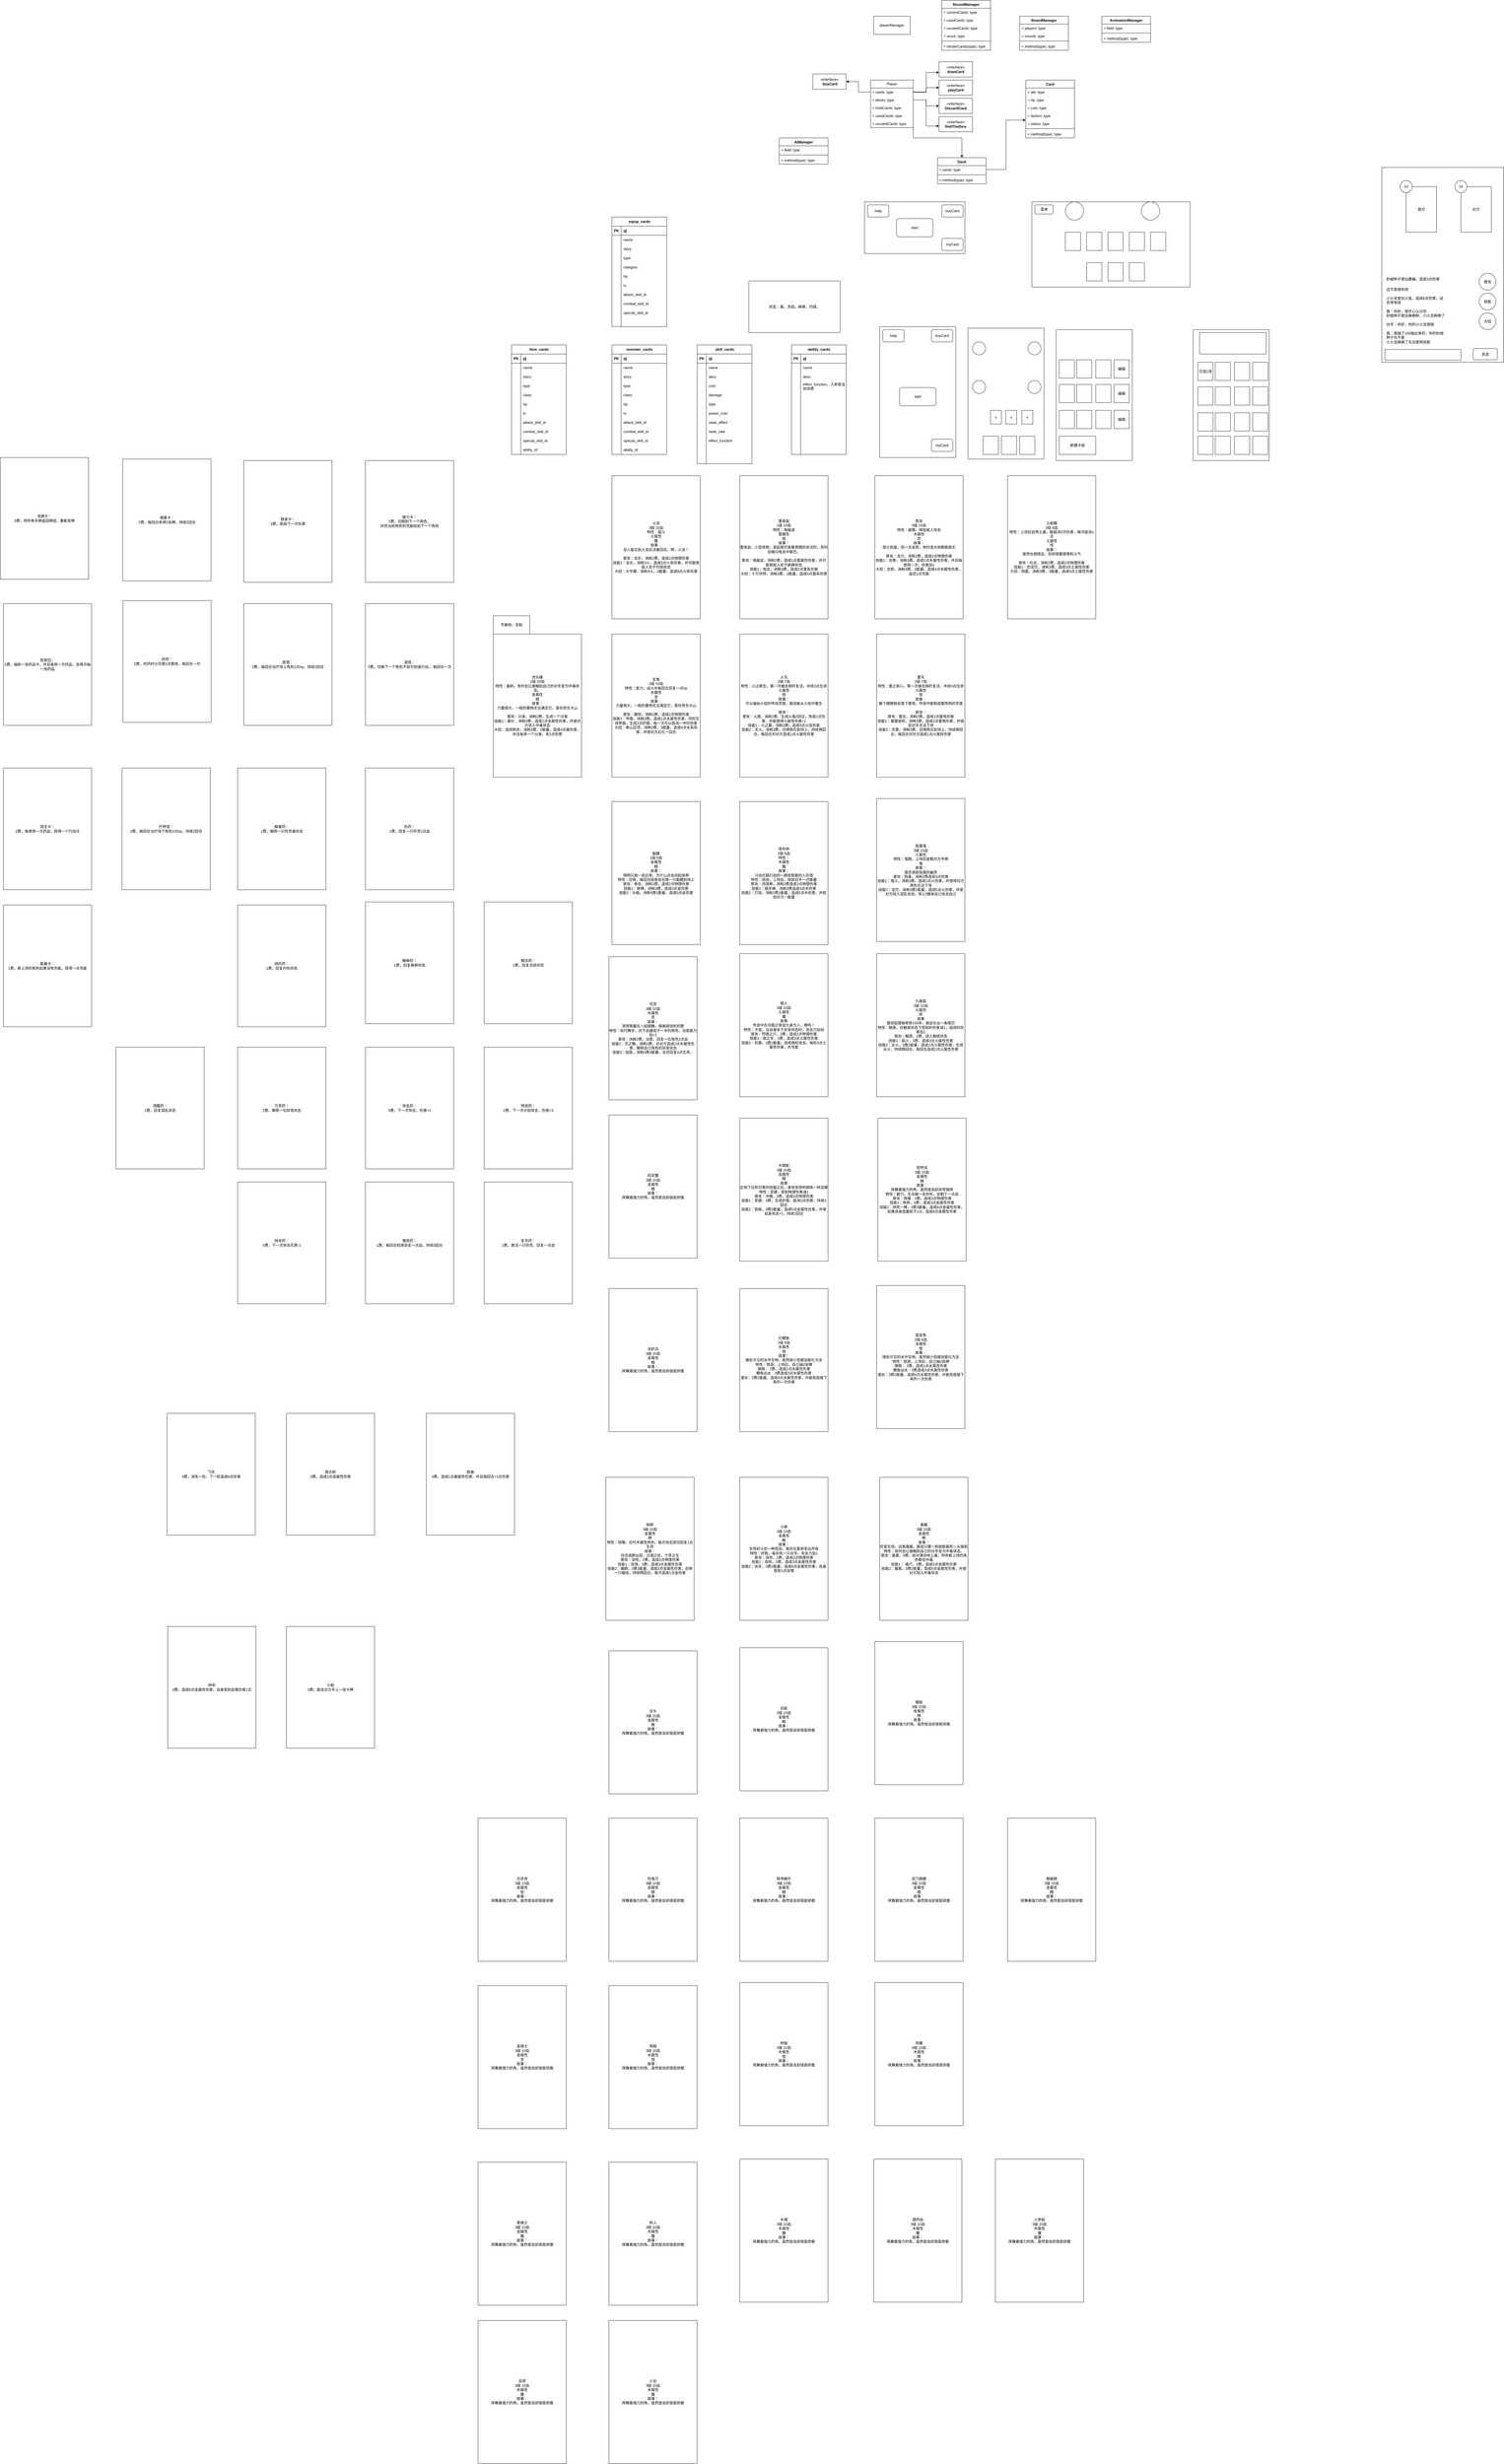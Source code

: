 <mxfile version="21.3.8" type="github">
  <diagram name="第 1 页" id="MNc6gyyGIOkFOuRA8HaN">
    <mxGraphModel dx="4794" dy="681" grid="1" gridSize="10" guides="1" tooltips="1" connect="1" arrows="1" fold="1" page="1" pageScale="1" pageWidth="827" pageHeight="1169" math="0" shadow="0">
      <root>
        <mxCell id="0" />
        <mxCell id="1" parent="0" />
        <mxCell id="waJKk4ikB9sFZJaaO0Lk-2" value="playerManager" style="rounded=0;whiteSpace=wrap;html=1;" parent="1" vertex="1">
          <mxGeometry x="110" y="120" width="120" height="60" as="geometry" />
        </mxCell>
        <mxCell id="waJKk4ikB9sFZJaaO0Lk-30" value="" style="edgeStyle=orthogonalEdgeStyle;rounded=0;orthogonalLoop=1;jettySize=auto;html=1;" parent="1" source="waJKk4ikB9sFZJaaO0Lk-8" target="waJKk4ikB9sFZJaaO0Lk-29" edge="1">
          <mxGeometry relative="1" as="geometry">
            <Array as="points">
              <mxPoint x="283" y="370" />
              <mxPoint x="283" y="305" />
            </Array>
          </mxGeometry>
        </mxCell>
        <mxCell id="waJKk4ikB9sFZJaaO0Lk-34" style="edgeStyle=orthogonalEdgeStyle;rounded=0;orthogonalLoop=1;jettySize=auto;html=1;exitX=1;exitY=0.5;exitDx=0;exitDy=0;entryX=0;entryY=0.5;entryDx=0;entryDy=0;" parent="1" source="waJKk4ikB9sFZJaaO0Lk-9" target="waJKk4ikB9sFZJaaO0Lk-31" edge="1">
          <mxGeometry relative="1" as="geometry" />
        </mxCell>
        <mxCell id="waJKk4ikB9sFZJaaO0Lk-8" value="Player" style="swimlane;fontStyle=0;childLayout=stackLayout;horizontal=1;startSize=26;fillColor=none;horizontalStack=0;resizeParent=1;resizeParentMax=0;resizeLast=0;collapsible=1;marginBottom=0;whiteSpace=wrap;html=1;" parent="1" vertex="1">
          <mxGeometry x="100" y="330" width="140" height="156" as="geometry" />
        </mxCell>
        <mxCell id="waJKk4ikB9sFZJaaO0Lk-9" value="+ cards: type" style="text;strokeColor=none;fillColor=none;align=left;verticalAlign=top;spacingLeft=4;spacingRight=4;overflow=hidden;rotatable=0;points=[[0,0.5],[1,0.5]];portConstraint=eastwest;whiteSpace=wrap;html=1;" parent="waJKk4ikB9sFZJaaO0Lk-8" vertex="1">
          <mxGeometry y="26" width="140" height="26" as="geometry" />
        </mxCell>
        <mxCell id="waJKk4ikB9sFZJaaO0Lk-45" value="+ decks: type" style="text;strokeColor=none;fillColor=none;align=left;verticalAlign=top;spacingLeft=4;spacingRight=4;overflow=hidden;rotatable=0;points=[[0,0.5],[1,0.5]];portConstraint=eastwest;whiteSpace=wrap;html=1;" parent="waJKk4ikB9sFZJaaO0Lk-8" vertex="1">
          <mxGeometry y="52" width="140" height="26" as="geometry" />
        </mxCell>
        <mxCell id="waJKk4ikB9sFZJaaO0Lk-46" value="+ holdCards: type" style="text;strokeColor=none;fillColor=none;align=left;verticalAlign=top;spacingLeft=4;spacingRight=4;overflow=hidden;rotatable=0;points=[[0,0.5],[1,0.5]];portConstraint=eastwest;whiteSpace=wrap;html=1;" parent="waJKk4ikB9sFZJaaO0Lk-8" vertex="1">
          <mxGeometry y="78" width="140" height="26" as="geometry" />
        </mxCell>
        <mxCell id="waJKk4ikB9sFZJaaO0Lk-47" value="+ usedCards: type" style="text;strokeColor=none;fillColor=none;align=left;verticalAlign=top;spacingLeft=4;spacingRight=4;overflow=hidden;rotatable=0;points=[[0,0.5],[1,0.5]];portConstraint=eastwest;whiteSpace=wrap;html=1;" parent="waJKk4ikB9sFZJaaO0Lk-8" vertex="1">
          <mxGeometry y="104" width="140" height="26" as="geometry" />
        </mxCell>
        <mxCell id="waJKk4ikB9sFZJaaO0Lk-23" value="+ unusedCards: type" style="text;strokeColor=none;fillColor=none;align=left;verticalAlign=top;spacingLeft=4;spacingRight=4;overflow=hidden;rotatable=0;points=[[0,0.5],[1,0.5]];portConstraint=eastwest;whiteSpace=wrap;html=1;" parent="waJKk4ikB9sFZJaaO0Lk-8" vertex="1">
          <mxGeometry y="130" width="140" height="26" as="geometry" />
        </mxCell>
        <mxCell id="waJKk4ikB9sFZJaaO0Lk-12" value="Card" style="swimlane;fontStyle=1;align=center;verticalAlign=top;childLayout=stackLayout;horizontal=1;startSize=26;horizontalStack=0;resizeParent=1;resizeParentMax=0;resizeLast=0;collapsible=1;marginBottom=0;whiteSpace=wrap;html=1;" parent="1" vertex="1">
          <mxGeometry x="610" y="330" width="160" height="190" as="geometry" />
        </mxCell>
        <mxCell id="waJKk4ikB9sFZJaaO0Lk-13" value="+ atk: type&lt;br&gt;" style="text;strokeColor=none;fillColor=none;align=left;verticalAlign=top;spacingLeft=4;spacingRight=4;overflow=hidden;rotatable=0;points=[[0,0.5],[1,0.5]];portConstraint=eastwest;whiteSpace=wrap;html=1;" parent="waJKk4ikB9sFZJaaO0Lk-12" vertex="1">
          <mxGeometry y="26" width="160" height="26" as="geometry" />
        </mxCell>
        <mxCell id="waJKk4ikB9sFZJaaO0Lk-20" value="+ hp: type" style="text;strokeColor=none;fillColor=none;align=left;verticalAlign=top;spacingLeft=4;spacingRight=4;overflow=hidden;rotatable=0;points=[[0,0.5],[1,0.5]];portConstraint=eastwest;whiteSpace=wrap;html=1;" parent="waJKk4ikB9sFZJaaO0Lk-12" vertex="1">
          <mxGeometry y="52" width="160" height="26" as="geometry" />
        </mxCell>
        <mxCell id="waJKk4ikB9sFZJaaO0Lk-21" value="+ coin: type" style="text;strokeColor=none;fillColor=none;align=left;verticalAlign=top;spacingLeft=4;spacingRight=4;overflow=hidden;rotatable=0;points=[[0,0.5],[1,0.5]];portConstraint=eastwest;whiteSpace=wrap;html=1;" parent="waJKk4ikB9sFZJaaO0Lk-12" vertex="1">
          <mxGeometry y="78" width="160" height="26" as="geometry" />
        </mxCell>
        <mxCell id="waJKk4ikB9sFZJaaO0Lk-50" value="+ faction: type" style="text;strokeColor=none;fillColor=none;align=left;verticalAlign=top;spacingLeft=4;spacingRight=4;overflow=hidden;rotatable=0;points=[[0,0.5],[1,0.5]];portConstraint=eastwest;whiteSpace=wrap;html=1;" parent="waJKk4ikB9sFZJaaO0Lk-12" vertex="1">
          <mxGeometry y="104" width="160" height="26" as="geometry" />
        </mxCell>
        <mxCell id="waJKk4ikB9sFZJaaO0Lk-55" value="+ status: type" style="text;strokeColor=none;fillColor=none;align=left;verticalAlign=top;spacingLeft=4;spacingRight=4;overflow=hidden;rotatable=0;points=[[0,0.5],[1,0.5]];portConstraint=eastwest;whiteSpace=wrap;html=1;" parent="waJKk4ikB9sFZJaaO0Lk-12" vertex="1">
          <mxGeometry y="130" width="160" height="26" as="geometry" />
        </mxCell>
        <mxCell id="waJKk4ikB9sFZJaaO0Lk-14" value="" style="line;strokeWidth=1;fillColor=none;align=left;verticalAlign=middle;spacingTop=-1;spacingLeft=3;spacingRight=3;rotatable=0;labelPosition=right;points=[];portConstraint=eastwest;strokeColor=inherit;" parent="waJKk4ikB9sFZJaaO0Lk-12" vertex="1">
          <mxGeometry y="156" width="160" height="8" as="geometry" />
        </mxCell>
        <mxCell id="waJKk4ikB9sFZJaaO0Lk-15" value="+ method(type): type" style="text;strokeColor=none;fillColor=none;align=left;verticalAlign=top;spacingLeft=4;spacingRight=4;overflow=hidden;rotatable=0;points=[[0,0.5],[1,0.5]];portConstraint=eastwest;whiteSpace=wrap;html=1;" parent="waJKk4ikB9sFZJaaO0Lk-12" vertex="1">
          <mxGeometry y="164" width="160" height="26" as="geometry" />
        </mxCell>
        <mxCell id="waJKk4ikB9sFZJaaO0Lk-16" value="Deck" style="swimlane;fontStyle=1;align=center;verticalAlign=top;childLayout=stackLayout;horizontal=1;startSize=26;horizontalStack=0;resizeParent=1;resizeParentMax=0;resizeLast=0;collapsible=1;marginBottom=0;whiteSpace=wrap;html=1;" parent="1" vertex="1">
          <mxGeometry x="320" y="585" width="160" height="86" as="geometry" />
        </mxCell>
        <mxCell id="waJKk4ikB9sFZJaaO0Lk-17" value="+ cards: type" style="text;strokeColor=none;fillColor=none;align=left;verticalAlign=top;spacingLeft=4;spacingRight=4;overflow=hidden;rotatable=0;points=[[0,0.5],[1,0.5]];portConstraint=eastwest;whiteSpace=wrap;html=1;" parent="waJKk4ikB9sFZJaaO0Lk-16" vertex="1">
          <mxGeometry y="26" width="160" height="26" as="geometry" />
        </mxCell>
        <mxCell id="waJKk4ikB9sFZJaaO0Lk-18" value="" style="line;strokeWidth=1;fillColor=none;align=left;verticalAlign=middle;spacingTop=-1;spacingLeft=3;spacingRight=3;rotatable=0;labelPosition=right;points=[];portConstraint=eastwest;strokeColor=inherit;" parent="waJKk4ikB9sFZJaaO0Lk-16" vertex="1">
          <mxGeometry y="52" width="160" height="8" as="geometry" />
        </mxCell>
        <mxCell id="waJKk4ikB9sFZJaaO0Lk-19" value="+ method(type): type" style="text;strokeColor=none;fillColor=none;align=left;verticalAlign=top;spacingLeft=4;spacingRight=4;overflow=hidden;rotatable=0;points=[[0,0.5],[1,0.5]];portConstraint=eastwest;whiteSpace=wrap;html=1;" parent="waJKk4ikB9sFZJaaO0Lk-16" vertex="1">
          <mxGeometry y="60" width="160" height="26" as="geometry" />
        </mxCell>
        <mxCell id="waJKk4ikB9sFZJaaO0Lk-24" value="BoardManager" style="swimlane;fontStyle=1;align=center;verticalAlign=top;childLayout=stackLayout;horizontal=1;startSize=26;horizontalStack=0;resizeParent=1;resizeParentMax=0;resizeLast=0;collapsible=1;marginBottom=0;whiteSpace=wrap;html=1;" parent="1" vertex="1">
          <mxGeometry x="590" y="120" width="160" height="112" as="geometry" />
        </mxCell>
        <mxCell id="waJKk4ikB9sFZJaaO0Lk-25" value="+ players: type" style="text;strokeColor=none;fillColor=none;align=left;verticalAlign=top;spacingLeft=4;spacingRight=4;overflow=hidden;rotatable=0;points=[[0,0.5],[1,0.5]];portConstraint=eastwest;whiteSpace=wrap;html=1;" parent="waJKk4ikB9sFZJaaO0Lk-24" vertex="1">
          <mxGeometry y="26" width="160" height="26" as="geometry" />
        </mxCell>
        <mxCell id="waJKk4ikB9sFZJaaO0Lk-28" value="+ rounds: type" style="text;strokeColor=none;fillColor=none;align=left;verticalAlign=top;spacingLeft=4;spacingRight=4;overflow=hidden;rotatable=0;points=[[0,0.5],[1,0.5]];portConstraint=eastwest;whiteSpace=wrap;html=1;" parent="waJKk4ikB9sFZJaaO0Lk-24" vertex="1">
          <mxGeometry y="52" width="160" height="26" as="geometry" />
        </mxCell>
        <mxCell id="waJKk4ikB9sFZJaaO0Lk-26" value="" style="line;strokeWidth=1;fillColor=none;align=left;verticalAlign=middle;spacingTop=-1;spacingLeft=3;spacingRight=3;rotatable=0;labelPosition=right;points=[];portConstraint=eastwest;strokeColor=inherit;" parent="waJKk4ikB9sFZJaaO0Lk-24" vertex="1">
          <mxGeometry y="78" width="160" height="8" as="geometry" />
        </mxCell>
        <mxCell id="waJKk4ikB9sFZJaaO0Lk-27" value="+ method(type): type" style="text;strokeColor=none;fillColor=none;align=left;verticalAlign=top;spacingLeft=4;spacingRight=4;overflow=hidden;rotatable=0;points=[[0,0.5],[1,0.5]];portConstraint=eastwest;whiteSpace=wrap;html=1;" parent="waJKk4ikB9sFZJaaO0Lk-24" vertex="1">
          <mxGeometry y="86" width="160" height="26" as="geometry" />
        </mxCell>
        <mxCell id="waJKk4ikB9sFZJaaO0Lk-29" value="«interface»&lt;br&gt;&lt;b&gt;drawCard&lt;/b&gt;" style="html=1;whiteSpace=wrap;" parent="1" vertex="1">
          <mxGeometry x="325" y="270" width="110" height="50" as="geometry" />
        </mxCell>
        <mxCell id="waJKk4ikB9sFZJaaO0Lk-31" value="«interface»&lt;br&gt;&lt;b&gt;playCard&lt;/b&gt;" style="html=1;whiteSpace=wrap;" parent="1" vertex="1">
          <mxGeometry x="325" y="330" width="110" height="50" as="geometry" />
        </mxCell>
        <mxCell id="waJKk4ikB9sFZJaaO0Lk-32" value="«interface»&lt;br&gt;&lt;b&gt;RollTheDice&lt;/b&gt;" style="html=1;whiteSpace=wrap;" parent="1" vertex="1">
          <mxGeometry x="325" y="450" width="110" height="50" as="geometry" />
        </mxCell>
        <mxCell id="waJKk4ikB9sFZJaaO0Lk-37" value="RoundManager" style="swimlane;fontStyle=1;align=center;verticalAlign=top;childLayout=stackLayout;horizontal=1;startSize=26;horizontalStack=0;resizeParent=1;resizeParentMax=0;resizeLast=0;collapsible=1;marginBottom=0;whiteSpace=wrap;html=1;" parent="1" vertex="1">
          <mxGeometry x="334" y="68" width="160" height="164" as="geometry" />
        </mxCell>
        <mxCell id="waJKk4ikB9sFZJaaO0Lk-38" value="+ currentCards: type" style="text;strokeColor=none;fillColor=none;align=left;verticalAlign=top;spacingLeft=4;spacingRight=4;overflow=hidden;rotatable=0;points=[[0,0.5],[1,0.5]];portConstraint=eastwest;whiteSpace=wrap;html=1;" parent="waJKk4ikB9sFZJaaO0Lk-37" vertex="1">
          <mxGeometry y="26" width="160" height="26" as="geometry" />
        </mxCell>
        <mxCell id="waJKk4ikB9sFZJaaO0Lk-39" value="+ usedCards: type" style="text;strokeColor=none;fillColor=none;align=left;verticalAlign=top;spacingLeft=4;spacingRight=4;overflow=hidden;rotatable=0;points=[[0,0.5],[1,0.5]];portConstraint=eastwest;whiteSpace=wrap;html=1;" parent="waJKk4ikB9sFZJaaO0Lk-37" vertex="1">
          <mxGeometry y="52" width="160" height="26" as="geometry" />
        </mxCell>
        <mxCell id="waJKk4ikB9sFZJaaO0Lk-49" value="+ unusedCards: type" style="text;strokeColor=none;fillColor=none;align=left;verticalAlign=top;spacingLeft=4;spacingRight=4;overflow=hidden;rotatable=0;points=[[0,0.5],[1,0.5]];portConstraint=eastwest;whiteSpace=wrap;html=1;" parent="waJKk4ikB9sFZJaaO0Lk-37" vertex="1">
          <mxGeometry y="78" width="160" height="26" as="geometry" />
        </mxCell>
        <mxCell id="waJKk4ikB9sFZJaaO0Lk-44" value="+ score: type" style="text;strokeColor=none;fillColor=none;align=left;verticalAlign=top;spacingLeft=4;spacingRight=4;overflow=hidden;rotatable=0;points=[[0,0.5],[1,0.5]];portConstraint=eastwest;whiteSpace=wrap;html=1;" parent="waJKk4ikB9sFZJaaO0Lk-37" vertex="1">
          <mxGeometry y="104" width="160" height="26" as="geometry" />
        </mxCell>
        <mxCell id="waJKk4ikB9sFZJaaO0Lk-40" value="" style="line;strokeWidth=1;fillColor=none;align=left;verticalAlign=middle;spacingTop=-1;spacingLeft=3;spacingRight=3;rotatable=0;labelPosition=right;points=[];portConstraint=eastwest;strokeColor=inherit;" parent="waJKk4ikB9sFZJaaO0Lk-37" vertex="1">
          <mxGeometry y="130" width="160" height="8" as="geometry" />
        </mxCell>
        <mxCell id="waJKk4ikB9sFZJaaO0Lk-41" value="+ renderCards(type): type" style="text;strokeColor=none;fillColor=none;align=left;verticalAlign=top;spacingLeft=4;spacingRight=4;overflow=hidden;rotatable=0;points=[[0,0.5],[1,0.5]];portConstraint=eastwest;whiteSpace=wrap;html=1;" parent="waJKk4ikB9sFZJaaO0Lk-37" vertex="1">
          <mxGeometry y="138" width="160" height="26" as="geometry" />
        </mxCell>
        <mxCell id="waJKk4ikB9sFZJaaO0Lk-51" value="AnimationManager" style="swimlane;fontStyle=1;align=center;verticalAlign=top;childLayout=stackLayout;horizontal=1;startSize=26;horizontalStack=0;resizeParent=1;resizeParentMax=0;resizeLast=0;collapsible=1;marginBottom=0;whiteSpace=wrap;html=1;" parent="1" vertex="1">
          <mxGeometry x="860" y="120" width="160" height="86" as="geometry" />
        </mxCell>
        <mxCell id="waJKk4ikB9sFZJaaO0Lk-52" value="+ field: type" style="text;strokeColor=none;fillColor=none;align=left;verticalAlign=top;spacingLeft=4;spacingRight=4;overflow=hidden;rotatable=0;points=[[0,0.5],[1,0.5]];portConstraint=eastwest;whiteSpace=wrap;html=1;" parent="waJKk4ikB9sFZJaaO0Lk-51" vertex="1">
          <mxGeometry y="26" width="160" height="26" as="geometry" />
        </mxCell>
        <mxCell id="waJKk4ikB9sFZJaaO0Lk-53" value="" style="line;strokeWidth=1;fillColor=none;align=left;verticalAlign=middle;spacingTop=-1;spacingLeft=3;spacingRight=3;rotatable=0;labelPosition=right;points=[];portConstraint=eastwest;strokeColor=inherit;" parent="waJKk4ikB9sFZJaaO0Lk-51" vertex="1">
          <mxGeometry y="52" width="160" height="8" as="geometry" />
        </mxCell>
        <mxCell id="waJKk4ikB9sFZJaaO0Lk-54" value="+ method(type): type" style="text;strokeColor=none;fillColor=none;align=left;verticalAlign=top;spacingLeft=4;spacingRight=4;overflow=hidden;rotatable=0;points=[[0,0.5],[1,0.5]];portConstraint=eastwest;whiteSpace=wrap;html=1;" parent="waJKk4ikB9sFZJaaO0Lk-51" vertex="1">
          <mxGeometry y="60" width="160" height="26" as="geometry" />
        </mxCell>
        <mxCell id="waJKk4ikB9sFZJaaO0Lk-56" style="edgeStyle=orthogonalEdgeStyle;rounded=0;orthogonalLoop=1;jettySize=auto;html=1;exitX=1;exitY=0.5;exitDx=0;exitDy=0;" parent="1" source="waJKk4ikB9sFZJaaO0Lk-45" target="waJKk4ikB9sFZJaaO0Lk-16" edge="1">
          <mxGeometry relative="1" as="geometry">
            <Array as="points">
              <mxPoint x="240" y="520" />
              <mxPoint x="400" y="520" />
            </Array>
          </mxGeometry>
        </mxCell>
        <mxCell id="waJKk4ikB9sFZJaaO0Lk-57" style="edgeStyle=orthogonalEdgeStyle;rounded=0;orthogonalLoop=1;jettySize=auto;html=1;exitX=1;exitY=0.5;exitDx=0;exitDy=0;entryX=-0.004;entryY=0.064;entryDx=0;entryDy=0;entryPerimeter=0;" parent="1" source="waJKk4ikB9sFZJaaO0Lk-17" target="waJKk4ikB9sFZJaaO0Lk-55" edge="1">
          <mxGeometry relative="1" as="geometry" />
        </mxCell>
        <mxCell id="waJKk4ikB9sFZJaaO0Lk-58" value="«interface»&lt;br&gt;&lt;b&gt;DiscardCard&lt;/b&gt;" style="html=1;whiteSpace=wrap;" parent="1" vertex="1">
          <mxGeometry x="325" y="390" width="110" height="50" as="geometry" />
        </mxCell>
        <mxCell id="waJKk4ikB9sFZJaaO0Lk-59" style="edgeStyle=orthogonalEdgeStyle;rounded=0;orthogonalLoop=1;jettySize=auto;html=1;exitX=1;exitY=0.5;exitDx=0;exitDy=0;entryX=0;entryY=0.5;entryDx=0;entryDy=0;" parent="1" source="waJKk4ikB9sFZJaaO0Lk-45" target="waJKk4ikB9sFZJaaO0Lk-58" edge="1">
          <mxGeometry relative="1" as="geometry">
            <Array as="points">
              <mxPoint x="283" y="395" />
              <mxPoint x="283" y="415" />
            </Array>
          </mxGeometry>
        </mxCell>
        <mxCell id="waJKk4ikB9sFZJaaO0Lk-60" style="edgeStyle=orthogonalEdgeStyle;rounded=0;orthogonalLoop=1;jettySize=auto;html=1;exitX=1;exitY=0.5;exitDx=0;exitDy=0;entryX=-0.001;entryY=0.621;entryDx=0;entryDy=0;entryPerimeter=0;" parent="1" source="waJKk4ikB9sFZJaaO0Lk-45" target="waJKk4ikB9sFZJaaO0Lk-32" edge="1">
          <mxGeometry relative="1" as="geometry" />
        </mxCell>
        <mxCell id="waJKk4ikB9sFZJaaO0Lk-61" value="«interface»&lt;br&gt;&lt;b&gt;&amp;nbsp;buyCard&lt;/b&gt;" style="html=1;whiteSpace=wrap;" parent="1" vertex="1">
          <mxGeometry x="-90" y="310" width="110" height="50" as="geometry" />
        </mxCell>
        <mxCell id="waJKk4ikB9sFZJaaO0Lk-62" style="edgeStyle=orthogonalEdgeStyle;rounded=0;orthogonalLoop=1;jettySize=auto;html=1;exitX=0;exitY=0.5;exitDx=0;exitDy=0;entryX=1;entryY=0.5;entryDx=0;entryDy=0;" parent="1" source="waJKk4ikB9sFZJaaO0Lk-9" target="waJKk4ikB9sFZJaaO0Lk-61" edge="1">
          <mxGeometry relative="1" as="geometry" />
        </mxCell>
        <mxCell id="waJKk4ikB9sFZJaaO0Lk-63" value="" style="rounded=0;whiteSpace=wrap;html=1;" parent="1" vertex="1">
          <mxGeometry x="80" y="730" width="330" height="170" as="geometry" />
        </mxCell>
        <mxCell id="waJKk4ikB9sFZJaaO0Lk-64" value="start" style="rounded=1;whiteSpace=wrap;html=1;" parent="1" vertex="1">
          <mxGeometry x="185" y="785" width="120" height="60" as="geometry" />
        </mxCell>
        <mxCell id="waJKk4ikB9sFZJaaO0Lk-65" value="buyCard" style="rounded=1;whiteSpace=wrap;html=1;" parent="1" vertex="1">
          <mxGeometry x="334" y="740" width="70" height="40" as="geometry" />
        </mxCell>
        <mxCell id="waJKk4ikB9sFZJaaO0Lk-66" value="myCard" style="rounded=1;whiteSpace=wrap;html=1;" parent="1" vertex="1">
          <mxGeometry x="334" y="850" width="70" height="40" as="geometry" />
        </mxCell>
        <mxCell id="waJKk4ikB9sFZJaaO0Lk-67" value="help" style="rounded=1;whiteSpace=wrap;html=1;" parent="1" vertex="1">
          <mxGeometry x="90" y="740" width="70" height="40" as="geometry" />
        </mxCell>
        <mxCell id="waJKk4ikB9sFZJaaO0Lk-70" value="" style="rounded=0;whiteSpace=wrap;html=1;" parent="1" vertex="1">
          <mxGeometry x="130" y="1140" width="250" height="430" as="geometry" />
        </mxCell>
        <mxCell id="waJKk4ikB9sFZJaaO0Lk-71" value="start" style="rounded=1;whiteSpace=wrap;html=1;" parent="1" vertex="1">
          <mxGeometry x="195" y="1340" width="120" height="60" as="geometry" />
        </mxCell>
        <mxCell id="waJKk4ikB9sFZJaaO0Lk-72" value="myCard" style="rounded=1;whiteSpace=wrap;html=1;" parent="1" vertex="1">
          <mxGeometry x="300" y="1510" width="70" height="40" as="geometry" />
        </mxCell>
        <mxCell id="waJKk4ikB9sFZJaaO0Lk-73" value="buyCard" style="rounded=1;whiteSpace=wrap;html=1;" parent="1" vertex="1">
          <mxGeometry x="300" y="1150" width="70" height="40" as="geometry" />
        </mxCell>
        <mxCell id="waJKk4ikB9sFZJaaO0Lk-74" value="help" style="rounded=1;whiteSpace=wrap;html=1;" parent="1" vertex="1">
          <mxGeometry x="140" y="1150" width="70" height="40" as="geometry" />
        </mxCell>
        <mxCell id="waJKk4ikB9sFZJaaO0Lk-75" value="" style="rounded=0;whiteSpace=wrap;html=1;" parent="1" vertex="1">
          <mxGeometry x="630" y="730" width="520" height="280" as="geometry" />
        </mxCell>
        <mxCell id="waJKk4ikB9sFZJaaO0Lk-76" value="" style="rounded=0;whiteSpace=wrap;html=1;" parent="1" vertex="1">
          <mxGeometry x="810" y="930" width="50" height="60" as="geometry" />
        </mxCell>
        <mxCell id="waJKk4ikB9sFZJaaO0Lk-77" value="" style="rounded=0;whiteSpace=wrap;html=1;" parent="1" vertex="1">
          <mxGeometry x="880" y="930" width="50" height="60" as="geometry" />
        </mxCell>
        <mxCell id="waJKk4ikB9sFZJaaO0Lk-78" value="" style="rounded=0;whiteSpace=wrap;html=1;" parent="1" vertex="1">
          <mxGeometry x="950" y="930" width="50" height="60" as="geometry" />
        </mxCell>
        <mxCell id="waJKk4ikB9sFZJaaO0Lk-79" value="" style="rounded=0;whiteSpace=wrap;html=1;" parent="1" vertex="1">
          <mxGeometry x="740" y="830" width="50" height="60" as="geometry" />
        </mxCell>
        <mxCell id="waJKk4ikB9sFZJaaO0Lk-80" value="" style="rounded=0;whiteSpace=wrap;html=1;" parent="1" vertex="1">
          <mxGeometry x="810" y="830" width="50" height="60" as="geometry" />
        </mxCell>
        <mxCell id="waJKk4ikB9sFZJaaO0Lk-81" value="" style="rounded=0;whiteSpace=wrap;html=1;" parent="1" vertex="1">
          <mxGeometry x="880" y="830" width="50" height="60" as="geometry" />
        </mxCell>
        <mxCell id="waJKk4ikB9sFZJaaO0Lk-82" value="" style="rounded=0;whiteSpace=wrap;html=1;" parent="1" vertex="1">
          <mxGeometry x="950" y="830" width="50" height="60" as="geometry" />
        </mxCell>
        <mxCell id="waJKk4ikB9sFZJaaO0Lk-83" value="" style="rounded=0;whiteSpace=wrap;html=1;" parent="1" vertex="1">
          <mxGeometry x="1020" y="830" width="50" height="60" as="geometry" />
        </mxCell>
        <mxCell id="waJKk4ikB9sFZJaaO0Lk-84" value="" style="ellipse;whiteSpace=wrap;html=1;aspect=fixed;" parent="1" vertex="1">
          <mxGeometry x="740" y="730" width="60" height="60" as="geometry" />
        </mxCell>
        <mxCell id="waJKk4ikB9sFZJaaO0Lk-85" value="" style="ellipse;whiteSpace=wrap;html=1;aspect=fixed;" parent="1" vertex="1">
          <mxGeometry x="990" y="730" width="60" height="60" as="geometry" />
        </mxCell>
        <mxCell id="waJKk4ikB9sFZJaaO0Lk-88" value="菜单" style="rounded=1;whiteSpace=wrap;html=1;" parent="1" vertex="1">
          <mxGeometry x="640" y="740" width="60" height="30" as="geometry" />
        </mxCell>
        <mxCell id="waJKk4ikB9sFZJaaO0Lk-89" value="" style="rounded=0;whiteSpace=wrap;html=1;" parent="1" vertex="1">
          <mxGeometry x="710" y="1150" width="250" height="430" as="geometry" />
        </mxCell>
        <mxCell id="waJKk4ikB9sFZJaaO0Lk-90" value="" style="rounded=0;whiteSpace=wrap;html=1;" parent="1" vertex="1">
          <mxGeometry x="720" y="1249" width="50" height="60" as="geometry" />
        </mxCell>
        <mxCell id="waJKk4ikB9sFZJaaO0Lk-91" value="" style="rounded=0;whiteSpace=wrap;html=1;" parent="1" vertex="1">
          <mxGeometry x="777" y="1249" width="50" height="60" as="geometry" />
        </mxCell>
        <mxCell id="waJKk4ikB9sFZJaaO0Lk-92" value="" style="rounded=0;whiteSpace=wrap;html=1;" parent="1" vertex="1">
          <mxGeometry x="840" y="1249" width="50" height="60" as="geometry" />
        </mxCell>
        <mxCell id="waJKk4ikB9sFZJaaO0Lk-93" value="编辑" style="rounded=0;whiteSpace=wrap;html=1;" parent="1" vertex="1">
          <mxGeometry x="900" y="1249" width="50" height="60" as="geometry" />
        </mxCell>
        <mxCell id="waJKk4ikB9sFZJaaO0Lk-94" value="" style="rounded=0;whiteSpace=wrap;html=1;" parent="1" vertex="1">
          <mxGeometry x="720" y="1330" width="50" height="60" as="geometry" />
        </mxCell>
        <mxCell id="waJKk4ikB9sFZJaaO0Lk-95" value="" style="rounded=0;whiteSpace=wrap;html=1;" parent="1" vertex="1">
          <mxGeometry x="777" y="1330" width="50" height="60" as="geometry" />
        </mxCell>
        <mxCell id="waJKk4ikB9sFZJaaO0Lk-96" value="" style="rounded=0;whiteSpace=wrap;html=1;" parent="1" vertex="1">
          <mxGeometry x="840" y="1330" width="50" height="60" as="geometry" />
        </mxCell>
        <mxCell id="waJKk4ikB9sFZJaaO0Lk-97" value="编辑" style="rounded=0;whiteSpace=wrap;html=1;" parent="1" vertex="1">
          <mxGeometry x="900" y="1330" width="50" height="60" as="geometry" />
        </mxCell>
        <mxCell id="waJKk4ikB9sFZJaaO0Lk-98" value="" style="rounded=0;whiteSpace=wrap;html=1;" parent="1" vertex="1">
          <mxGeometry x="720" y="1415" width="50" height="60" as="geometry" />
        </mxCell>
        <mxCell id="waJKk4ikB9sFZJaaO0Lk-99" value="" style="rounded=0;whiteSpace=wrap;html=1;" parent="1" vertex="1">
          <mxGeometry x="777" y="1415" width="50" height="60" as="geometry" />
        </mxCell>
        <mxCell id="waJKk4ikB9sFZJaaO0Lk-100" value="" style="rounded=0;whiteSpace=wrap;html=1;" parent="1" vertex="1">
          <mxGeometry x="840" y="1415" width="50" height="60" as="geometry" />
        </mxCell>
        <mxCell id="waJKk4ikB9sFZJaaO0Lk-101" value="编辑" style="rounded=0;whiteSpace=wrap;html=1;" parent="1" vertex="1">
          <mxGeometry x="900" y="1415" width="50" height="60" as="geometry" />
        </mxCell>
        <mxCell id="waJKk4ikB9sFZJaaO0Lk-106" value="" style="rounded=0;whiteSpace=wrap;html=1;" parent="1" vertex="1">
          <mxGeometry x="1160" y="1150" width="250" height="430" as="geometry" />
        </mxCell>
        <mxCell id="waJKk4ikB9sFZJaaO0Lk-108" value="" style="rounded=0;whiteSpace=wrap;html=1;" parent="1" vertex="1">
          <mxGeometry x="1181" y="1160" width="219" height="70" as="geometry" />
        </mxCell>
        <mxCell id="waJKk4ikB9sFZJaaO0Lk-109" value="新建卡组" style="rounded=0;whiteSpace=wrap;html=1;" parent="1" vertex="1">
          <mxGeometry x="720" y="1500" width="120" height="60" as="geometry" />
        </mxCell>
        <mxCell id="waJKk4ikB9sFZJaaO0Lk-122" value="已选1张" style="rounded=0;whiteSpace=wrap;html=1;" parent="1" vertex="1">
          <mxGeometry x="1175.5" y="1257" width="50" height="60" as="geometry" />
        </mxCell>
        <mxCell id="waJKk4ikB9sFZJaaO0Lk-123" value="" style="rounded=0;whiteSpace=wrap;html=1;" parent="1" vertex="1">
          <mxGeometry x="1232.5" y="1257" width="50" height="60" as="geometry" />
        </mxCell>
        <mxCell id="waJKk4ikB9sFZJaaO0Lk-124" value="" style="rounded=0;whiteSpace=wrap;html=1;" parent="1" vertex="1">
          <mxGeometry x="1295.5" y="1257" width="50" height="60" as="geometry" />
        </mxCell>
        <mxCell id="waJKk4ikB9sFZJaaO0Lk-125" value="" style="rounded=0;whiteSpace=wrap;html=1;" parent="1" vertex="1">
          <mxGeometry x="1355.5" y="1257" width="50" height="60" as="geometry" />
        </mxCell>
        <mxCell id="waJKk4ikB9sFZJaaO0Lk-126" value="" style="rounded=0;whiteSpace=wrap;html=1;" parent="1" vertex="1">
          <mxGeometry x="1175.5" y="1338" width="50" height="60" as="geometry" />
        </mxCell>
        <mxCell id="waJKk4ikB9sFZJaaO0Lk-127" value="" style="rounded=0;whiteSpace=wrap;html=1;" parent="1" vertex="1">
          <mxGeometry x="1232.5" y="1338" width="50" height="60" as="geometry" />
        </mxCell>
        <mxCell id="waJKk4ikB9sFZJaaO0Lk-128" value="" style="rounded=0;whiteSpace=wrap;html=1;" parent="1" vertex="1">
          <mxGeometry x="1295.5" y="1338" width="50" height="60" as="geometry" />
        </mxCell>
        <mxCell id="waJKk4ikB9sFZJaaO0Lk-129" value="" style="rounded=0;whiteSpace=wrap;html=1;" parent="1" vertex="1">
          <mxGeometry x="1355.5" y="1338" width="50" height="60" as="geometry" />
        </mxCell>
        <mxCell id="waJKk4ikB9sFZJaaO0Lk-130" value="" style="rounded=0;whiteSpace=wrap;html=1;" parent="1" vertex="1">
          <mxGeometry x="1175.5" y="1423" width="50" height="60" as="geometry" />
        </mxCell>
        <mxCell id="waJKk4ikB9sFZJaaO0Lk-131" value="" style="rounded=0;whiteSpace=wrap;html=1;" parent="1" vertex="1">
          <mxGeometry x="1232.5" y="1423" width="50" height="60" as="geometry" />
        </mxCell>
        <mxCell id="waJKk4ikB9sFZJaaO0Lk-132" value="" style="rounded=0;whiteSpace=wrap;html=1;" parent="1" vertex="1">
          <mxGeometry x="1295.5" y="1423" width="50" height="60" as="geometry" />
        </mxCell>
        <mxCell id="waJKk4ikB9sFZJaaO0Lk-133" value="" style="rounded=0;whiteSpace=wrap;html=1;" parent="1" vertex="1">
          <mxGeometry x="1355.5" y="1423" width="50" height="60" as="geometry" />
        </mxCell>
        <mxCell id="waJKk4ikB9sFZJaaO0Lk-134" value="" style="rounded=0;whiteSpace=wrap;html=1;" parent="1" vertex="1">
          <mxGeometry x="1175.5" y="1500" width="50" height="60" as="geometry" />
        </mxCell>
        <mxCell id="waJKk4ikB9sFZJaaO0Lk-135" value="" style="rounded=0;whiteSpace=wrap;html=1;" parent="1" vertex="1">
          <mxGeometry x="1232.5" y="1500" width="50" height="60" as="geometry" />
        </mxCell>
        <mxCell id="waJKk4ikB9sFZJaaO0Lk-136" value="" style="rounded=0;whiteSpace=wrap;html=1;" parent="1" vertex="1">
          <mxGeometry x="1295.5" y="1500" width="50" height="60" as="geometry" />
        </mxCell>
        <mxCell id="waJKk4ikB9sFZJaaO0Lk-137" value="" style="rounded=0;whiteSpace=wrap;html=1;" parent="1" vertex="1">
          <mxGeometry x="1355.5" y="1500" width="50" height="60" as="geometry" />
        </mxCell>
        <mxCell id="waJKk4ikB9sFZJaaO0Lk-141" value="AIManager" style="swimlane;fontStyle=1;align=center;verticalAlign=top;childLayout=stackLayout;horizontal=1;startSize=26;horizontalStack=0;resizeParent=1;resizeParentMax=0;resizeLast=0;collapsible=1;marginBottom=0;whiteSpace=wrap;html=1;" parent="1" vertex="1">
          <mxGeometry x="-200" y="520" width="160" height="86" as="geometry" />
        </mxCell>
        <mxCell id="waJKk4ikB9sFZJaaO0Lk-142" value="+ field: type" style="text;strokeColor=none;fillColor=none;align=left;verticalAlign=top;spacingLeft=4;spacingRight=4;overflow=hidden;rotatable=0;points=[[0,0.5],[1,0.5]];portConstraint=eastwest;whiteSpace=wrap;html=1;" parent="waJKk4ikB9sFZJaaO0Lk-141" vertex="1">
          <mxGeometry y="26" width="160" height="26" as="geometry" />
        </mxCell>
        <mxCell id="waJKk4ikB9sFZJaaO0Lk-143" value="" style="line;strokeWidth=1;fillColor=none;align=left;verticalAlign=middle;spacingTop=-1;spacingLeft=3;spacingRight=3;rotatable=0;labelPosition=right;points=[];portConstraint=eastwest;strokeColor=inherit;" parent="waJKk4ikB9sFZJaaO0Lk-141" vertex="1">
          <mxGeometry y="52" width="160" height="8" as="geometry" />
        </mxCell>
        <mxCell id="waJKk4ikB9sFZJaaO0Lk-144" value="+ method(type): type" style="text;strokeColor=none;fillColor=none;align=left;verticalAlign=top;spacingLeft=4;spacingRight=4;overflow=hidden;rotatable=0;points=[[0,0.5],[1,0.5]];portConstraint=eastwest;whiteSpace=wrap;html=1;" parent="waJKk4ikB9sFZJaaO0Lk-141" vertex="1">
          <mxGeometry y="60" width="160" height="26" as="geometry" />
        </mxCell>
        <mxCell id="waJKk4ikB9sFZJaaO0Lk-145" value="" style="rounded=0;whiteSpace=wrap;html=1;" parent="1" vertex="1">
          <mxGeometry x="420" y="1145" width="250" height="430" as="geometry" />
        </mxCell>
        <mxCell id="waJKk4ikB9sFZJaaO0Lk-147" value="" style="ellipse;whiteSpace=wrap;html=1;aspect=fixed;" parent="1" vertex="1">
          <mxGeometry x="435" y="1317" width="43" height="43" as="geometry" />
        </mxCell>
        <mxCell id="waJKk4ikB9sFZJaaO0Lk-150" value="" style="rounded=0;whiteSpace=wrap;html=1;" parent="1" vertex="1">
          <mxGeometry x="470" y="1500" width="50" height="60" as="geometry" />
        </mxCell>
        <mxCell id="waJKk4ikB9sFZJaaO0Lk-151" value="" style="rounded=0;whiteSpace=wrap;html=1;" parent="1" vertex="1">
          <mxGeometry x="530" y="1500" width="50" height="60" as="geometry" />
        </mxCell>
        <mxCell id="waJKk4ikB9sFZJaaO0Lk-152" value="" style="rounded=0;whiteSpace=wrap;html=1;" parent="1" vertex="1">
          <mxGeometry x="590" y="1500" width="50" height="60" as="geometry" />
        </mxCell>
        <mxCell id="waJKk4ikB9sFZJaaO0Lk-157" value="v" style="rounded=0;whiteSpace=wrap;html=1;" parent="1" vertex="1">
          <mxGeometry x="494" y="1415" width="36" height="45" as="geometry" />
        </mxCell>
        <mxCell id="waJKk4ikB9sFZJaaO0Lk-158" value="v" style="rounded=0;whiteSpace=wrap;html=1;" parent="1" vertex="1">
          <mxGeometry x="544" y="1415" width="36" height="45" as="geometry" />
        </mxCell>
        <mxCell id="waJKk4ikB9sFZJaaO0Lk-159" value="v" style="rounded=0;whiteSpace=wrap;html=1;" parent="1" vertex="1">
          <mxGeometry x="597" y="1415" width="36" height="45" as="geometry" />
        </mxCell>
        <mxCell id="waJKk4ikB9sFZJaaO0Lk-160" value="" style="ellipse;whiteSpace=wrap;html=1;aspect=fixed;" parent="1" vertex="1">
          <mxGeometry x="617" y="1317" width="43" height="43" as="geometry" />
        </mxCell>
        <mxCell id="waJKk4ikB9sFZJaaO0Lk-161" value="" style="ellipse;whiteSpace=wrap;html=1;aspect=fixed;" parent="1" vertex="1">
          <mxGeometry x="435" y="1190" width="43" height="43" as="geometry" />
        </mxCell>
        <mxCell id="waJKk4ikB9sFZJaaO0Lk-162" value="" style="ellipse;whiteSpace=wrap;html=1;aspect=fixed;" parent="1" vertex="1">
          <mxGeometry x="617" y="1190" width="43" height="43" as="geometry" />
        </mxCell>
        <mxCell id="wLLbrtgMV4Qhfo6VN03M-1" value="monster_cards" style="shape=table;startSize=30;container=1;collapsible=1;childLayout=tableLayout;fixedRows=1;rowLines=0;fontStyle=1;align=center;resizeLast=1;html=1;" parent="1" vertex="1">
          <mxGeometry x="-750" y="1200" width="180" height="360" as="geometry" />
        </mxCell>
        <mxCell id="wLLbrtgMV4Qhfo6VN03M-2" value="" style="shape=tableRow;horizontal=0;startSize=0;swimlaneHead=0;swimlaneBody=0;fillColor=none;collapsible=0;dropTarget=0;points=[[0,0.5],[1,0.5]];portConstraint=eastwest;top=0;left=0;right=0;bottom=1;" parent="wLLbrtgMV4Qhfo6VN03M-1" vertex="1">
          <mxGeometry y="30" width="180" height="30" as="geometry" />
        </mxCell>
        <mxCell id="wLLbrtgMV4Qhfo6VN03M-3" value="PK" style="shape=partialRectangle;connectable=0;fillColor=none;top=0;left=0;bottom=0;right=0;fontStyle=1;overflow=hidden;whiteSpace=wrap;html=1;" parent="wLLbrtgMV4Qhfo6VN03M-2" vertex="1">
          <mxGeometry width="30" height="30" as="geometry">
            <mxRectangle width="30" height="30" as="alternateBounds" />
          </mxGeometry>
        </mxCell>
        <mxCell id="wLLbrtgMV4Qhfo6VN03M-4" value="id" style="shape=partialRectangle;connectable=0;fillColor=none;top=0;left=0;bottom=0;right=0;align=left;spacingLeft=6;fontStyle=5;overflow=hidden;whiteSpace=wrap;html=1;" parent="wLLbrtgMV4Qhfo6VN03M-2" vertex="1">
          <mxGeometry x="30" width="150" height="30" as="geometry">
            <mxRectangle width="150" height="30" as="alternateBounds" />
          </mxGeometry>
        </mxCell>
        <mxCell id="wLLbrtgMV4Qhfo6VN03M-5" value="" style="shape=tableRow;horizontal=0;startSize=0;swimlaneHead=0;swimlaneBody=0;fillColor=none;collapsible=0;dropTarget=0;points=[[0,0.5],[1,0.5]];portConstraint=eastwest;top=0;left=0;right=0;bottom=0;" parent="wLLbrtgMV4Qhfo6VN03M-1" vertex="1">
          <mxGeometry y="60" width="180" height="30" as="geometry" />
        </mxCell>
        <mxCell id="wLLbrtgMV4Qhfo6VN03M-6" value="" style="shape=partialRectangle;connectable=0;fillColor=none;top=0;left=0;bottom=0;right=0;editable=1;overflow=hidden;whiteSpace=wrap;html=1;" parent="wLLbrtgMV4Qhfo6VN03M-5" vertex="1">
          <mxGeometry width="30" height="30" as="geometry">
            <mxRectangle width="30" height="30" as="alternateBounds" />
          </mxGeometry>
        </mxCell>
        <mxCell id="wLLbrtgMV4Qhfo6VN03M-7" value="name" style="shape=partialRectangle;connectable=0;fillColor=none;top=0;left=0;bottom=0;right=0;align=left;spacingLeft=6;overflow=hidden;whiteSpace=wrap;html=1;" parent="wLLbrtgMV4Qhfo6VN03M-5" vertex="1">
          <mxGeometry x="30" width="150" height="30" as="geometry">
            <mxRectangle width="150" height="30" as="alternateBounds" />
          </mxGeometry>
        </mxCell>
        <mxCell id="wLLbrtgMV4Qhfo6VN03M-8" value="" style="shape=tableRow;horizontal=0;startSize=0;swimlaneHead=0;swimlaneBody=0;fillColor=none;collapsible=0;dropTarget=0;points=[[0,0.5],[1,0.5]];portConstraint=eastwest;top=0;left=0;right=0;bottom=0;" parent="wLLbrtgMV4Qhfo6VN03M-1" vertex="1">
          <mxGeometry y="90" width="180" height="30" as="geometry" />
        </mxCell>
        <mxCell id="wLLbrtgMV4Qhfo6VN03M-9" value="" style="shape=partialRectangle;connectable=0;fillColor=none;top=0;left=0;bottom=0;right=0;editable=1;overflow=hidden;whiteSpace=wrap;html=1;" parent="wLLbrtgMV4Qhfo6VN03M-8" vertex="1">
          <mxGeometry width="30" height="30" as="geometry">
            <mxRectangle width="30" height="30" as="alternateBounds" />
          </mxGeometry>
        </mxCell>
        <mxCell id="wLLbrtgMV4Qhfo6VN03M-10" value="story" style="shape=partialRectangle;connectable=0;fillColor=none;top=0;left=0;bottom=0;right=0;align=left;spacingLeft=6;overflow=hidden;whiteSpace=wrap;html=1;" parent="wLLbrtgMV4Qhfo6VN03M-8" vertex="1">
          <mxGeometry x="30" width="150" height="30" as="geometry">
            <mxRectangle width="150" height="30" as="alternateBounds" />
          </mxGeometry>
        </mxCell>
        <mxCell id="wLLbrtgMV4Qhfo6VN03M-16" value="" style="shape=tableRow;horizontal=0;startSize=0;swimlaneHead=0;swimlaneBody=0;fillColor=none;collapsible=0;dropTarget=0;points=[[0,0.5],[1,0.5]];portConstraint=eastwest;top=0;left=0;right=0;bottom=0;" parent="wLLbrtgMV4Qhfo6VN03M-1" vertex="1">
          <mxGeometry y="120" width="180" height="30" as="geometry" />
        </mxCell>
        <mxCell id="wLLbrtgMV4Qhfo6VN03M-17" value="" style="shape=partialRectangle;connectable=0;fillColor=none;top=0;left=0;bottom=0;right=0;editable=1;overflow=hidden;whiteSpace=wrap;html=1;" parent="wLLbrtgMV4Qhfo6VN03M-16" vertex="1">
          <mxGeometry width="30" height="30" as="geometry">
            <mxRectangle width="30" height="30" as="alternateBounds" />
          </mxGeometry>
        </mxCell>
        <mxCell id="wLLbrtgMV4Qhfo6VN03M-18" value="type" style="shape=partialRectangle;connectable=0;fillColor=none;top=0;left=0;bottom=0;right=0;align=left;spacingLeft=6;overflow=hidden;whiteSpace=wrap;html=1;" parent="wLLbrtgMV4Qhfo6VN03M-16" vertex="1">
          <mxGeometry x="30" width="150" height="30" as="geometry">
            <mxRectangle width="150" height="30" as="alternateBounds" />
          </mxGeometry>
        </mxCell>
        <mxCell id="wLLbrtgMV4Qhfo6VN03M-11" value="" style="shape=tableRow;horizontal=0;startSize=0;swimlaneHead=0;swimlaneBody=0;fillColor=none;collapsible=0;dropTarget=0;points=[[0,0.5],[1,0.5]];portConstraint=eastwest;top=0;left=0;right=0;bottom=0;" parent="wLLbrtgMV4Qhfo6VN03M-1" vertex="1">
          <mxGeometry y="150" width="180" height="30" as="geometry" />
        </mxCell>
        <mxCell id="wLLbrtgMV4Qhfo6VN03M-12" value="" style="shape=partialRectangle;connectable=0;fillColor=none;top=0;left=0;bottom=0;right=0;editable=1;overflow=hidden;whiteSpace=wrap;html=1;" parent="wLLbrtgMV4Qhfo6VN03M-11" vertex="1">
          <mxGeometry width="30" height="30" as="geometry">
            <mxRectangle width="30" height="30" as="alternateBounds" />
          </mxGeometry>
        </mxCell>
        <mxCell id="wLLbrtgMV4Qhfo6VN03M-13" value="class" style="shape=partialRectangle;connectable=0;fillColor=none;top=0;left=0;bottom=0;right=0;align=left;spacingLeft=6;overflow=hidden;whiteSpace=wrap;html=1;" parent="wLLbrtgMV4Qhfo6VN03M-11" vertex="1">
          <mxGeometry x="30" width="150" height="30" as="geometry">
            <mxRectangle width="150" height="30" as="alternateBounds" />
          </mxGeometry>
        </mxCell>
        <mxCell id="wLLbrtgMV4Qhfo6VN03M-19" value="" style="shape=tableRow;horizontal=0;startSize=0;swimlaneHead=0;swimlaneBody=0;fillColor=none;collapsible=0;dropTarget=0;points=[[0,0.5],[1,0.5]];portConstraint=eastwest;top=0;left=0;right=0;bottom=0;" parent="wLLbrtgMV4Qhfo6VN03M-1" vertex="1">
          <mxGeometry y="180" width="180" height="30" as="geometry" />
        </mxCell>
        <mxCell id="wLLbrtgMV4Qhfo6VN03M-20" value="" style="shape=partialRectangle;connectable=0;fillColor=none;top=0;left=0;bottom=0;right=0;editable=1;overflow=hidden;whiteSpace=wrap;html=1;" parent="wLLbrtgMV4Qhfo6VN03M-19" vertex="1">
          <mxGeometry width="30" height="30" as="geometry">
            <mxRectangle width="30" height="30" as="alternateBounds" />
          </mxGeometry>
        </mxCell>
        <mxCell id="wLLbrtgMV4Qhfo6VN03M-21" value="hp" style="shape=partialRectangle;connectable=0;fillColor=none;top=0;left=0;bottom=0;right=0;align=left;spacingLeft=6;overflow=hidden;whiteSpace=wrap;html=1;" parent="wLLbrtgMV4Qhfo6VN03M-19" vertex="1">
          <mxGeometry x="30" width="150" height="30" as="geometry">
            <mxRectangle width="150" height="30" as="alternateBounds" />
          </mxGeometry>
        </mxCell>
        <mxCell id="wLLbrtgMV4Qhfo6VN03M-22" value="" style="shape=tableRow;horizontal=0;startSize=0;swimlaneHead=0;swimlaneBody=0;fillColor=none;collapsible=0;dropTarget=0;points=[[0,0.5],[1,0.5]];portConstraint=eastwest;top=0;left=0;right=0;bottom=0;" parent="wLLbrtgMV4Qhfo6VN03M-1" vertex="1">
          <mxGeometry y="210" width="180" height="30" as="geometry" />
        </mxCell>
        <mxCell id="wLLbrtgMV4Qhfo6VN03M-23" value="" style="shape=partialRectangle;connectable=0;fillColor=none;top=0;left=0;bottom=0;right=0;editable=1;overflow=hidden;whiteSpace=wrap;html=1;" parent="wLLbrtgMV4Qhfo6VN03M-22" vertex="1">
          <mxGeometry width="30" height="30" as="geometry">
            <mxRectangle width="30" height="30" as="alternateBounds" />
          </mxGeometry>
        </mxCell>
        <mxCell id="wLLbrtgMV4Qhfo6VN03M-24" value="lv" style="shape=partialRectangle;connectable=0;fillColor=none;top=0;left=0;bottom=0;right=0;align=left;spacingLeft=6;overflow=hidden;whiteSpace=wrap;html=1;" parent="wLLbrtgMV4Qhfo6VN03M-22" vertex="1">
          <mxGeometry x="30" width="150" height="30" as="geometry">
            <mxRectangle width="150" height="30" as="alternateBounds" />
          </mxGeometry>
        </mxCell>
        <mxCell id="wLLbrtgMV4Qhfo6VN03M-25" value="" style="shape=tableRow;horizontal=0;startSize=0;swimlaneHead=0;swimlaneBody=0;fillColor=none;collapsible=0;dropTarget=0;points=[[0,0.5],[1,0.5]];portConstraint=eastwest;top=0;left=0;right=0;bottom=0;" parent="wLLbrtgMV4Qhfo6VN03M-1" vertex="1">
          <mxGeometry y="240" width="180" height="30" as="geometry" />
        </mxCell>
        <mxCell id="wLLbrtgMV4Qhfo6VN03M-26" value="" style="shape=partialRectangle;connectable=0;fillColor=none;top=0;left=0;bottom=0;right=0;editable=1;overflow=hidden;whiteSpace=wrap;html=1;" parent="wLLbrtgMV4Qhfo6VN03M-25" vertex="1">
          <mxGeometry width="30" height="30" as="geometry">
            <mxRectangle width="30" height="30" as="alternateBounds" />
          </mxGeometry>
        </mxCell>
        <mxCell id="wLLbrtgMV4Qhfo6VN03M-27" value="attack_skill_id" style="shape=partialRectangle;connectable=0;fillColor=none;top=0;left=0;bottom=0;right=0;align=left;spacingLeft=6;overflow=hidden;whiteSpace=wrap;html=1;" parent="wLLbrtgMV4Qhfo6VN03M-25" vertex="1">
          <mxGeometry x="30" width="150" height="30" as="geometry">
            <mxRectangle width="150" height="30" as="alternateBounds" />
          </mxGeometry>
        </mxCell>
        <mxCell id="wLLbrtgMV4Qhfo6VN03M-35" value="" style="shape=tableRow;horizontal=0;startSize=0;swimlaneHead=0;swimlaneBody=0;fillColor=none;collapsible=0;dropTarget=0;points=[[0,0.5],[1,0.5]];portConstraint=eastwest;top=0;left=0;right=0;bottom=0;" parent="wLLbrtgMV4Qhfo6VN03M-1" vertex="1">
          <mxGeometry y="270" width="180" height="30" as="geometry" />
        </mxCell>
        <mxCell id="wLLbrtgMV4Qhfo6VN03M-36" value="" style="shape=partialRectangle;connectable=0;fillColor=none;top=0;left=0;bottom=0;right=0;editable=1;overflow=hidden;whiteSpace=wrap;html=1;" parent="wLLbrtgMV4Qhfo6VN03M-35" vertex="1">
          <mxGeometry width="30" height="30" as="geometry">
            <mxRectangle width="30" height="30" as="alternateBounds" />
          </mxGeometry>
        </mxCell>
        <mxCell id="wLLbrtgMV4Qhfo6VN03M-37" value="combat_skill_id" style="shape=partialRectangle;connectable=0;fillColor=none;top=0;left=0;bottom=0;right=0;align=left;spacingLeft=6;overflow=hidden;whiteSpace=wrap;html=1;" parent="wLLbrtgMV4Qhfo6VN03M-35" vertex="1">
          <mxGeometry x="30" width="150" height="30" as="geometry">
            <mxRectangle width="150" height="30" as="alternateBounds" />
          </mxGeometry>
        </mxCell>
        <mxCell id="wLLbrtgMV4Qhfo6VN03M-28" value="" style="shape=tableRow;horizontal=0;startSize=0;swimlaneHead=0;swimlaneBody=0;fillColor=none;collapsible=0;dropTarget=0;points=[[0,0.5],[1,0.5]];portConstraint=eastwest;top=0;left=0;right=0;bottom=0;" parent="wLLbrtgMV4Qhfo6VN03M-1" vertex="1">
          <mxGeometry y="300" width="180" height="30" as="geometry" />
        </mxCell>
        <mxCell id="wLLbrtgMV4Qhfo6VN03M-29" value="" style="shape=partialRectangle;connectable=0;fillColor=none;top=0;left=0;bottom=0;right=0;editable=1;overflow=hidden;whiteSpace=wrap;html=1;" parent="wLLbrtgMV4Qhfo6VN03M-28" vertex="1">
          <mxGeometry width="30" height="30" as="geometry">
            <mxRectangle width="30" height="30" as="alternateBounds" />
          </mxGeometry>
        </mxCell>
        <mxCell id="wLLbrtgMV4Qhfo6VN03M-30" value="special_skill_id" style="shape=partialRectangle;connectable=0;fillColor=none;top=0;left=0;bottom=0;right=0;align=left;spacingLeft=6;overflow=hidden;whiteSpace=wrap;html=1;" parent="wLLbrtgMV4Qhfo6VN03M-28" vertex="1">
          <mxGeometry x="30" width="150" height="30" as="geometry">
            <mxRectangle width="150" height="30" as="alternateBounds" />
          </mxGeometry>
        </mxCell>
        <mxCell id="wLLbrtgMV4Qhfo6VN03M-31" value="" style="shape=tableRow;horizontal=0;startSize=0;swimlaneHead=0;swimlaneBody=0;fillColor=none;collapsible=0;dropTarget=0;points=[[0,0.5],[1,0.5]];portConstraint=eastwest;top=0;left=0;right=0;bottom=0;" parent="wLLbrtgMV4Qhfo6VN03M-1" vertex="1">
          <mxGeometry y="330" width="180" height="30" as="geometry" />
        </mxCell>
        <mxCell id="wLLbrtgMV4Qhfo6VN03M-32" value="" style="shape=partialRectangle;connectable=0;fillColor=none;top=0;left=0;bottom=0;right=0;editable=1;overflow=hidden;whiteSpace=wrap;html=1;" parent="wLLbrtgMV4Qhfo6VN03M-31" vertex="1">
          <mxGeometry width="30" height="30" as="geometry">
            <mxRectangle width="30" height="30" as="alternateBounds" />
          </mxGeometry>
        </mxCell>
        <mxCell id="wLLbrtgMV4Qhfo6VN03M-33" value="ability_id" style="shape=partialRectangle;connectable=0;fillColor=none;top=0;left=0;bottom=0;right=0;align=left;spacingLeft=6;overflow=hidden;whiteSpace=wrap;html=1;" parent="wLLbrtgMV4Qhfo6VN03M-31" vertex="1">
          <mxGeometry x="30" width="150" height="30" as="geometry">
            <mxRectangle width="150" height="30" as="alternateBounds" />
          </mxGeometry>
        </mxCell>
        <mxCell id="wLLbrtgMV4Qhfo6VN03M-14" value="火龙&lt;br&gt;3级 15血&lt;br&gt;特性：猛火&lt;br&gt;火属性&lt;br&gt;魔&lt;br&gt;故事：&lt;br&gt;没人能见到火龙后活着回去。啊，火龙！&lt;br&gt;&lt;br&gt;普攻：龙牙，消耗2费，造成2点物理伤害&lt;br&gt;技能1：龙炎，消耗3火，造成3点火系伤害，并可能使敌人处于灼烧状态&lt;br&gt;大招：大字爆，消耗4火，3能量，造成8点火系伤害" style="rounded=0;whiteSpace=wrap;html=1;" parent="1" vertex="1">
          <mxGeometry x="-750" y="1630" width="290" height="470" as="geometry" />
        </mxCell>
        <mxCell id="wLLbrtgMV4Qhfo6VN03M-34" value="雷电鼠&lt;br&gt;1级 10血&lt;br&gt;特性：电磁波&lt;br&gt;雷属性&lt;br&gt;怪&lt;br&gt;故事：&lt;br&gt;雷电鼠，小型怪物，竖起尾巴查看周围的状况时，有时会被闪电击中尾巴。&lt;br&gt;&lt;br&gt;普攻：电磁波，消耗2费，造成1点雷属性伤害，并可能使敌人处于麻痹状态&lt;br&gt;技能1：电击，消耗3费，造成2点雷系伤害&lt;br&gt;大招：十万伏特，消耗3费，2能量，造成4点雷系伤害" style="rounded=0;whiteSpace=wrap;html=1;" parent="1" vertex="1">
          <mxGeometry x="-330" y="1630" width="290" height="470" as="geometry" />
        </mxCell>
        <mxCell id="wLLbrtgMV4Qhfo6VN03M-38" value="skill_cards" style="shape=table;startSize=30;container=1;collapsible=1;childLayout=tableLayout;fixedRows=1;rowLines=0;fontStyle=1;align=center;resizeLast=1;html=1;" parent="1" vertex="1">
          <mxGeometry x="-470" y="1200" width="180" height="390" as="geometry" />
        </mxCell>
        <mxCell id="wLLbrtgMV4Qhfo6VN03M-39" value="" style="shape=tableRow;horizontal=0;startSize=0;swimlaneHead=0;swimlaneBody=0;fillColor=none;collapsible=0;dropTarget=0;points=[[0,0.5],[1,0.5]];portConstraint=eastwest;top=0;left=0;right=0;bottom=1;" parent="wLLbrtgMV4Qhfo6VN03M-38" vertex="1">
          <mxGeometry y="30" width="180" height="30" as="geometry" />
        </mxCell>
        <mxCell id="wLLbrtgMV4Qhfo6VN03M-40" value="PK" style="shape=partialRectangle;connectable=0;fillColor=none;top=0;left=0;bottom=0;right=0;fontStyle=1;overflow=hidden;whiteSpace=wrap;html=1;" parent="wLLbrtgMV4Qhfo6VN03M-39" vertex="1">
          <mxGeometry width="30" height="30" as="geometry">
            <mxRectangle width="30" height="30" as="alternateBounds" />
          </mxGeometry>
        </mxCell>
        <mxCell id="wLLbrtgMV4Qhfo6VN03M-41" value="id" style="shape=partialRectangle;connectable=0;fillColor=none;top=0;left=0;bottom=0;right=0;align=left;spacingLeft=6;fontStyle=5;overflow=hidden;whiteSpace=wrap;html=1;" parent="wLLbrtgMV4Qhfo6VN03M-39" vertex="1">
          <mxGeometry x="30" width="150" height="30" as="geometry">
            <mxRectangle width="150" height="30" as="alternateBounds" />
          </mxGeometry>
        </mxCell>
        <mxCell id="wLLbrtgMV4Qhfo6VN03M-42" value="" style="shape=tableRow;horizontal=0;startSize=0;swimlaneHead=0;swimlaneBody=0;fillColor=none;collapsible=0;dropTarget=0;points=[[0,0.5],[1,0.5]];portConstraint=eastwest;top=0;left=0;right=0;bottom=0;" parent="wLLbrtgMV4Qhfo6VN03M-38" vertex="1">
          <mxGeometry y="60" width="180" height="30" as="geometry" />
        </mxCell>
        <mxCell id="wLLbrtgMV4Qhfo6VN03M-43" value="" style="shape=partialRectangle;connectable=0;fillColor=none;top=0;left=0;bottom=0;right=0;editable=1;overflow=hidden;whiteSpace=wrap;html=1;" parent="wLLbrtgMV4Qhfo6VN03M-42" vertex="1">
          <mxGeometry width="30" height="30" as="geometry">
            <mxRectangle width="30" height="30" as="alternateBounds" />
          </mxGeometry>
        </mxCell>
        <mxCell id="wLLbrtgMV4Qhfo6VN03M-44" value="name" style="shape=partialRectangle;connectable=0;fillColor=none;top=0;left=0;bottom=0;right=0;align=left;spacingLeft=6;overflow=hidden;whiteSpace=wrap;html=1;" parent="wLLbrtgMV4Qhfo6VN03M-42" vertex="1">
          <mxGeometry x="30" width="150" height="30" as="geometry">
            <mxRectangle width="150" height="30" as="alternateBounds" />
          </mxGeometry>
        </mxCell>
        <mxCell id="wLLbrtgMV4Qhfo6VN03M-45" value="" style="shape=tableRow;horizontal=0;startSize=0;swimlaneHead=0;swimlaneBody=0;fillColor=none;collapsible=0;dropTarget=0;points=[[0,0.5],[1,0.5]];portConstraint=eastwest;top=0;left=0;right=0;bottom=0;" parent="wLLbrtgMV4Qhfo6VN03M-38" vertex="1">
          <mxGeometry y="90" width="180" height="30" as="geometry" />
        </mxCell>
        <mxCell id="wLLbrtgMV4Qhfo6VN03M-46" value="" style="shape=partialRectangle;connectable=0;fillColor=none;top=0;left=0;bottom=0;right=0;editable=1;overflow=hidden;whiteSpace=wrap;html=1;" parent="wLLbrtgMV4Qhfo6VN03M-45" vertex="1">
          <mxGeometry width="30" height="30" as="geometry">
            <mxRectangle width="30" height="30" as="alternateBounds" />
          </mxGeometry>
        </mxCell>
        <mxCell id="wLLbrtgMV4Qhfo6VN03M-47" value="desc" style="shape=partialRectangle;connectable=0;fillColor=none;top=0;left=0;bottom=0;right=0;align=left;spacingLeft=6;overflow=hidden;whiteSpace=wrap;html=1;" parent="wLLbrtgMV4Qhfo6VN03M-45" vertex="1">
          <mxGeometry x="30" width="150" height="30" as="geometry">
            <mxRectangle width="150" height="30" as="alternateBounds" />
          </mxGeometry>
        </mxCell>
        <mxCell id="wLLbrtgMV4Qhfo6VN03M-48" value="" style="shape=tableRow;horizontal=0;startSize=0;swimlaneHead=0;swimlaneBody=0;fillColor=none;collapsible=0;dropTarget=0;points=[[0,0.5],[1,0.5]];portConstraint=eastwest;top=0;left=0;right=0;bottom=0;" parent="wLLbrtgMV4Qhfo6VN03M-38" vertex="1">
          <mxGeometry y="120" width="180" height="30" as="geometry" />
        </mxCell>
        <mxCell id="wLLbrtgMV4Qhfo6VN03M-49" value="" style="shape=partialRectangle;connectable=0;fillColor=none;top=0;left=0;bottom=0;right=0;editable=1;overflow=hidden;whiteSpace=wrap;html=1;" parent="wLLbrtgMV4Qhfo6VN03M-48" vertex="1">
          <mxGeometry width="30" height="30" as="geometry">
            <mxRectangle width="30" height="30" as="alternateBounds" />
          </mxGeometry>
        </mxCell>
        <mxCell id="wLLbrtgMV4Qhfo6VN03M-50" value="cost" style="shape=partialRectangle;connectable=0;fillColor=none;top=0;left=0;bottom=0;right=0;align=left;spacingLeft=6;overflow=hidden;whiteSpace=wrap;html=1;" parent="wLLbrtgMV4Qhfo6VN03M-48" vertex="1">
          <mxGeometry x="30" width="150" height="30" as="geometry">
            <mxRectangle width="150" height="30" as="alternateBounds" />
          </mxGeometry>
        </mxCell>
        <mxCell id="wLLbrtgMV4Qhfo6VN03M-51" value="" style="shape=tableRow;horizontal=0;startSize=0;swimlaneHead=0;swimlaneBody=0;fillColor=none;collapsible=0;dropTarget=0;points=[[0,0.5],[1,0.5]];portConstraint=eastwest;top=0;left=0;right=0;bottom=0;" parent="wLLbrtgMV4Qhfo6VN03M-38" vertex="1">
          <mxGeometry y="150" width="180" height="30" as="geometry" />
        </mxCell>
        <mxCell id="wLLbrtgMV4Qhfo6VN03M-52" value="" style="shape=partialRectangle;connectable=0;fillColor=none;top=0;left=0;bottom=0;right=0;editable=1;overflow=hidden;whiteSpace=wrap;html=1;" parent="wLLbrtgMV4Qhfo6VN03M-51" vertex="1">
          <mxGeometry width="30" height="30" as="geometry">
            <mxRectangle width="30" height="30" as="alternateBounds" />
          </mxGeometry>
        </mxCell>
        <mxCell id="wLLbrtgMV4Qhfo6VN03M-53" value="damage" style="shape=partialRectangle;connectable=0;fillColor=none;top=0;left=0;bottom=0;right=0;align=left;spacingLeft=6;overflow=hidden;whiteSpace=wrap;html=1;" parent="wLLbrtgMV4Qhfo6VN03M-51" vertex="1">
          <mxGeometry x="30" width="150" height="30" as="geometry">
            <mxRectangle width="150" height="30" as="alternateBounds" />
          </mxGeometry>
        </mxCell>
        <mxCell id="wLLbrtgMV4Qhfo6VN03M-54" value="" style="shape=tableRow;horizontal=0;startSize=0;swimlaneHead=0;swimlaneBody=0;fillColor=none;collapsible=0;dropTarget=0;points=[[0,0.5],[1,0.5]];portConstraint=eastwest;top=0;left=0;right=0;bottom=0;" parent="wLLbrtgMV4Qhfo6VN03M-38" vertex="1">
          <mxGeometry y="180" width="180" height="30" as="geometry" />
        </mxCell>
        <mxCell id="wLLbrtgMV4Qhfo6VN03M-55" value="" style="shape=partialRectangle;connectable=0;fillColor=none;top=0;left=0;bottom=0;right=0;editable=1;overflow=hidden;whiteSpace=wrap;html=1;" parent="wLLbrtgMV4Qhfo6VN03M-54" vertex="1">
          <mxGeometry width="30" height="30" as="geometry">
            <mxRectangle width="30" height="30" as="alternateBounds" />
          </mxGeometry>
        </mxCell>
        <mxCell id="wLLbrtgMV4Qhfo6VN03M-56" value="type" style="shape=partialRectangle;connectable=0;fillColor=none;top=0;left=0;bottom=0;right=0;align=left;spacingLeft=6;overflow=hidden;whiteSpace=wrap;html=1;" parent="wLLbrtgMV4Qhfo6VN03M-54" vertex="1">
          <mxGeometry x="30" width="150" height="30" as="geometry">
            <mxRectangle width="150" height="30" as="alternateBounds" />
          </mxGeometry>
        </mxCell>
        <mxCell id="wLLbrtgMV4Qhfo6VN03M-57" value="" style="shape=tableRow;horizontal=0;startSize=0;swimlaneHead=0;swimlaneBody=0;fillColor=none;collapsible=0;dropTarget=0;points=[[0,0.5],[1,0.5]];portConstraint=eastwest;top=0;left=0;right=0;bottom=0;" parent="wLLbrtgMV4Qhfo6VN03M-38" vertex="1">
          <mxGeometry y="210" width="180" height="30" as="geometry" />
        </mxCell>
        <mxCell id="wLLbrtgMV4Qhfo6VN03M-58" value="" style="shape=partialRectangle;connectable=0;fillColor=none;top=0;left=0;bottom=0;right=0;editable=1;overflow=hidden;whiteSpace=wrap;html=1;" parent="wLLbrtgMV4Qhfo6VN03M-57" vertex="1">
          <mxGeometry width="30" height="30" as="geometry">
            <mxRectangle width="30" height="30" as="alternateBounds" />
          </mxGeometry>
        </mxCell>
        <mxCell id="wLLbrtgMV4Qhfo6VN03M-59" value="power_cost" style="shape=partialRectangle;connectable=0;fillColor=none;top=0;left=0;bottom=0;right=0;align=left;spacingLeft=6;overflow=hidden;whiteSpace=wrap;html=1;" parent="wLLbrtgMV4Qhfo6VN03M-57" vertex="1">
          <mxGeometry x="30" width="150" height="30" as="geometry">
            <mxRectangle width="150" height="30" as="alternateBounds" />
          </mxGeometry>
        </mxCell>
        <mxCell id="wLLbrtgMV4Qhfo6VN03M-60" value="" style="shape=tableRow;horizontal=0;startSize=0;swimlaneHead=0;swimlaneBody=0;fillColor=none;collapsible=0;dropTarget=0;points=[[0,0.5],[1,0.5]];portConstraint=eastwest;top=0;left=0;right=0;bottom=0;" parent="wLLbrtgMV4Qhfo6VN03M-38" vertex="1">
          <mxGeometry y="240" width="180" height="30" as="geometry" />
        </mxCell>
        <mxCell id="wLLbrtgMV4Qhfo6VN03M-61" value="" style="shape=partialRectangle;connectable=0;fillColor=none;top=0;left=0;bottom=0;right=0;editable=1;overflow=hidden;whiteSpace=wrap;html=1;" parent="wLLbrtgMV4Qhfo6VN03M-60" vertex="1">
          <mxGeometry width="30" height="30" as="geometry">
            <mxRectangle width="30" height="30" as="alternateBounds" />
          </mxGeometry>
        </mxCell>
        <mxCell id="wLLbrtgMV4Qhfo6VN03M-62" value="state_effect" style="shape=partialRectangle;connectable=0;fillColor=none;top=0;left=0;bottom=0;right=0;align=left;spacingLeft=6;overflow=hidden;whiteSpace=wrap;html=1;" parent="wLLbrtgMV4Qhfo6VN03M-60" vertex="1">
          <mxGeometry x="30" width="150" height="30" as="geometry">
            <mxRectangle width="150" height="30" as="alternateBounds" />
          </mxGeometry>
        </mxCell>
        <mxCell id="wLLbrtgMV4Qhfo6VN03M-63" value="" style="shape=tableRow;horizontal=0;startSize=0;swimlaneHead=0;swimlaneBody=0;fillColor=none;collapsible=0;dropTarget=0;points=[[0,0.5],[1,0.5]];portConstraint=eastwest;top=0;left=0;right=0;bottom=0;" parent="wLLbrtgMV4Qhfo6VN03M-38" vertex="1">
          <mxGeometry y="270" width="180" height="30" as="geometry" />
        </mxCell>
        <mxCell id="wLLbrtgMV4Qhfo6VN03M-64" value="" style="shape=partialRectangle;connectable=0;fillColor=none;top=0;left=0;bottom=0;right=0;editable=1;overflow=hidden;whiteSpace=wrap;html=1;" parent="wLLbrtgMV4Qhfo6VN03M-63" vertex="1">
          <mxGeometry width="30" height="30" as="geometry">
            <mxRectangle width="30" height="30" as="alternateBounds" />
          </mxGeometry>
        </mxCell>
        <mxCell id="wLLbrtgMV4Qhfo6VN03M-65" value="state_rate" style="shape=partialRectangle;connectable=0;fillColor=none;top=0;left=0;bottom=0;right=0;align=left;spacingLeft=6;overflow=hidden;whiteSpace=wrap;html=1;" parent="wLLbrtgMV4Qhfo6VN03M-63" vertex="1">
          <mxGeometry x="30" width="150" height="30" as="geometry">
            <mxRectangle width="150" height="30" as="alternateBounds" />
          </mxGeometry>
        </mxCell>
        <mxCell id="wLLbrtgMV4Qhfo6VN03M-66" value="" style="shape=tableRow;horizontal=0;startSize=0;swimlaneHead=0;swimlaneBody=0;fillColor=none;collapsible=0;dropTarget=0;points=[[0,0.5],[1,0.5]];portConstraint=eastwest;top=0;left=0;right=0;bottom=0;" parent="wLLbrtgMV4Qhfo6VN03M-38" vertex="1">
          <mxGeometry y="300" width="180" height="30" as="geometry" />
        </mxCell>
        <mxCell id="wLLbrtgMV4Qhfo6VN03M-67" value="" style="shape=partialRectangle;connectable=0;fillColor=none;top=0;left=0;bottom=0;right=0;editable=1;overflow=hidden;whiteSpace=wrap;html=1;" parent="wLLbrtgMV4Qhfo6VN03M-66" vertex="1">
          <mxGeometry width="30" height="30" as="geometry">
            <mxRectangle width="30" height="30" as="alternateBounds" />
          </mxGeometry>
        </mxCell>
        <mxCell id="wLLbrtgMV4Qhfo6VN03M-68" value="effect_function" style="shape=partialRectangle;connectable=0;fillColor=none;top=0;left=0;bottom=0;right=0;align=left;spacingLeft=6;overflow=hidden;whiteSpace=wrap;html=1;" parent="wLLbrtgMV4Qhfo6VN03M-66" vertex="1">
          <mxGeometry x="30" width="150" height="30" as="geometry">
            <mxRectangle width="150" height="30" as="alternateBounds" />
          </mxGeometry>
        </mxCell>
        <mxCell id="B0AEZhPZEqBKlYOn6z56-1" value="" style="shape=tableRow;horizontal=0;startSize=0;swimlaneHead=0;swimlaneBody=0;fillColor=none;collapsible=0;dropTarget=0;points=[[0,0.5],[1,0.5]];portConstraint=eastwest;top=0;left=0;right=0;bottom=0;" parent="wLLbrtgMV4Qhfo6VN03M-38" vertex="1">
          <mxGeometry y="330" width="180" height="30" as="geometry" />
        </mxCell>
        <mxCell id="B0AEZhPZEqBKlYOn6z56-2" value="" style="shape=partialRectangle;connectable=0;fillColor=none;top=0;left=0;bottom=0;right=0;editable=1;overflow=hidden;whiteSpace=wrap;html=1;" parent="B0AEZhPZEqBKlYOn6z56-1" vertex="1">
          <mxGeometry width="30" height="30" as="geometry">
            <mxRectangle width="30" height="30" as="alternateBounds" />
          </mxGeometry>
        </mxCell>
        <mxCell id="B0AEZhPZEqBKlYOn6z56-3" value="" style="shape=partialRectangle;connectable=0;fillColor=none;top=0;left=0;bottom=0;right=0;align=left;spacingLeft=6;overflow=hidden;whiteSpace=wrap;html=1;" parent="B0AEZhPZEqBKlYOn6z56-1" vertex="1">
          <mxGeometry x="30" width="150" height="30" as="geometry">
            <mxRectangle width="150" height="30" as="alternateBounds" />
          </mxGeometry>
        </mxCell>
        <mxCell id="wLLbrtgMV4Qhfo6VN03M-69" value="" style="shape=tableRow;horizontal=0;startSize=0;swimlaneHead=0;swimlaneBody=0;fillColor=none;collapsible=0;dropTarget=0;points=[[0,0.5],[1,0.5]];portConstraint=eastwest;top=0;left=0;right=0;bottom=0;" parent="wLLbrtgMV4Qhfo6VN03M-38" vertex="1">
          <mxGeometry y="360" width="180" height="30" as="geometry" />
        </mxCell>
        <mxCell id="wLLbrtgMV4Qhfo6VN03M-70" value="" style="shape=partialRectangle;connectable=0;fillColor=none;top=0;left=0;bottom=0;right=0;editable=1;overflow=hidden;whiteSpace=wrap;html=1;" parent="wLLbrtgMV4Qhfo6VN03M-69" vertex="1">
          <mxGeometry width="30" height="30" as="geometry">
            <mxRectangle width="30" height="30" as="alternateBounds" />
          </mxGeometry>
        </mxCell>
        <mxCell id="wLLbrtgMV4Qhfo6VN03M-71" value="&lt;br&gt;" style="shape=partialRectangle;connectable=0;fillColor=none;top=0;left=0;bottom=0;right=0;align=left;spacingLeft=6;overflow=hidden;whiteSpace=wrap;html=1;" parent="wLLbrtgMV4Qhfo6VN03M-69" vertex="1">
          <mxGeometry x="30" width="150" height="30" as="geometry">
            <mxRectangle width="150" height="30" as="alternateBounds" />
          </mxGeometry>
        </mxCell>
        <mxCell id="wLLbrtgMV4Qhfo6VN03M-72" value="状态：毒，冻结，麻痹，灼烧，" style="rounded=0;whiteSpace=wrap;html=1;" parent="1" vertex="1">
          <mxGeometry x="-300" y="990" width="300" height="170" as="geometry" />
        </mxCell>
        <mxCell id="wLLbrtgMV4Qhfo6VN03M-73" value="equip_cards" style="shape=table;startSize=30;container=1;collapsible=1;childLayout=tableLayout;fixedRows=1;rowLines=0;fontStyle=1;align=center;resizeLast=1;html=1;" parent="1" vertex="1">
          <mxGeometry x="-750" y="780" width="180" height="360" as="geometry" />
        </mxCell>
        <mxCell id="wLLbrtgMV4Qhfo6VN03M-74" value="" style="shape=tableRow;horizontal=0;startSize=0;swimlaneHead=0;swimlaneBody=0;fillColor=none;collapsible=0;dropTarget=0;points=[[0,0.5],[1,0.5]];portConstraint=eastwest;top=0;left=0;right=0;bottom=1;" parent="wLLbrtgMV4Qhfo6VN03M-73" vertex="1">
          <mxGeometry y="30" width="180" height="30" as="geometry" />
        </mxCell>
        <mxCell id="wLLbrtgMV4Qhfo6VN03M-75" value="PK" style="shape=partialRectangle;connectable=0;fillColor=none;top=0;left=0;bottom=0;right=0;fontStyle=1;overflow=hidden;whiteSpace=wrap;html=1;" parent="wLLbrtgMV4Qhfo6VN03M-74" vertex="1">
          <mxGeometry width="30" height="30" as="geometry">
            <mxRectangle width="30" height="30" as="alternateBounds" />
          </mxGeometry>
        </mxCell>
        <mxCell id="wLLbrtgMV4Qhfo6VN03M-76" value="id" style="shape=partialRectangle;connectable=0;fillColor=none;top=0;left=0;bottom=0;right=0;align=left;spacingLeft=6;fontStyle=5;overflow=hidden;whiteSpace=wrap;html=1;" parent="wLLbrtgMV4Qhfo6VN03M-74" vertex="1">
          <mxGeometry x="30" width="150" height="30" as="geometry">
            <mxRectangle width="150" height="30" as="alternateBounds" />
          </mxGeometry>
        </mxCell>
        <mxCell id="wLLbrtgMV4Qhfo6VN03M-77" value="" style="shape=tableRow;horizontal=0;startSize=0;swimlaneHead=0;swimlaneBody=0;fillColor=none;collapsible=0;dropTarget=0;points=[[0,0.5],[1,0.5]];portConstraint=eastwest;top=0;left=0;right=0;bottom=0;" parent="wLLbrtgMV4Qhfo6VN03M-73" vertex="1">
          <mxGeometry y="60" width="180" height="30" as="geometry" />
        </mxCell>
        <mxCell id="wLLbrtgMV4Qhfo6VN03M-78" value="" style="shape=partialRectangle;connectable=0;fillColor=none;top=0;left=0;bottom=0;right=0;editable=1;overflow=hidden;whiteSpace=wrap;html=1;" parent="wLLbrtgMV4Qhfo6VN03M-77" vertex="1">
          <mxGeometry width="30" height="30" as="geometry">
            <mxRectangle width="30" height="30" as="alternateBounds" />
          </mxGeometry>
        </mxCell>
        <mxCell id="wLLbrtgMV4Qhfo6VN03M-79" value="name" style="shape=partialRectangle;connectable=0;fillColor=none;top=0;left=0;bottom=0;right=0;align=left;spacingLeft=6;overflow=hidden;whiteSpace=wrap;html=1;" parent="wLLbrtgMV4Qhfo6VN03M-77" vertex="1">
          <mxGeometry x="30" width="150" height="30" as="geometry">
            <mxRectangle width="150" height="30" as="alternateBounds" />
          </mxGeometry>
        </mxCell>
        <mxCell id="wLLbrtgMV4Qhfo6VN03M-80" value="" style="shape=tableRow;horizontal=0;startSize=0;swimlaneHead=0;swimlaneBody=0;fillColor=none;collapsible=0;dropTarget=0;points=[[0,0.5],[1,0.5]];portConstraint=eastwest;top=0;left=0;right=0;bottom=0;" parent="wLLbrtgMV4Qhfo6VN03M-73" vertex="1">
          <mxGeometry y="90" width="180" height="30" as="geometry" />
        </mxCell>
        <mxCell id="wLLbrtgMV4Qhfo6VN03M-81" value="" style="shape=partialRectangle;connectable=0;fillColor=none;top=0;left=0;bottom=0;right=0;editable=1;overflow=hidden;whiteSpace=wrap;html=1;" parent="wLLbrtgMV4Qhfo6VN03M-80" vertex="1">
          <mxGeometry width="30" height="30" as="geometry">
            <mxRectangle width="30" height="30" as="alternateBounds" />
          </mxGeometry>
        </mxCell>
        <mxCell id="wLLbrtgMV4Qhfo6VN03M-82" value="story" style="shape=partialRectangle;connectable=0;fillColor=none;top=0;left=0;bottom=0;right=0;align=left;spacingLeft=6;overflow=hidden;whiteSpace=wrap;html=1;" parent="wLLbrtgMV4Qhfo6VN03M-80" vertex="1">
          <mxGeometry x="30" width="150" height="30" as="geometry">
            <mxRectangle width="150" height="30" as="alternateBounds" />
          </mxGeometry>
        </mxCell>
        <mxCell id="wLLbrtgMV4Qhfo6VN03M-83" value="" style="shape=tableRow;horizontal=0;startSize=0;swimlaneHead=0;swimlaneBody=0;fillColor=none;collapsible=0;dropTarget=0;points=[[0,0.5],[1,0.5]];portConstraint=eastwest;top=0;left=0;right=0;bottom=0;" parent="wLLbrtgMV4Qhfo6VN03M-73" vertex="1">
          <mxGeometry y="120" width="180" height="30" as="geometry" />
        </mxCell>
        <mxCell id="wLLbrtgMV4Qhfo6VN03M-84" value="" style="shape=partialRectangle;connectable=0;fillColor=none;top=0;left=0;bottom=0;right=0;editable=1;overflow=hidden;whiteSpace=wrap;html=1;" parent="wLLbrtgMV4Qhfo6VN03M-83" vertex="1">
          <mxGeometry width="30" height="30" as="geometry">
            <mxRectangle width="30" height="30" as="alternateBounds" />
          </mxGeometry>
        </mxCell>
        <mxCell id="wLLbrtgMV4Qhfo6VN03M-85" value="type" style="shape=partialRectangle;connectable=0;fillColor=none;top=0;left=0;bottom=0;right=0;align=left;spacingLeft=6;overflow=hidden;whiteSpace=wrap;html=1;" parent="wLLbrtgMV4Qhfo6VN03M-83" vertex="1">
          <mxGeometry x="30" width="150" height="30" as="geometry">
            <mxRectangle width="150" height="30" as="alternateBounds" />
          </mxGeometry>
        </mxCell>
        <mxCell id="wLLbrtgMV4Qhfo6VN03M-86" value="" style="shape=tableRow;horizontal=0;startSize=0;swimlaneHead=0;swimlaneBody=0;fillColor=none;collapsible=0;dropTarget=0;points=[[0,0.5],[1,0.5]];portConstraint=eastwest;top=0;left=0;right=0;bottom=0;" parent="wLLbrtgMV4Qhfo6VN03M-73" vertex="1">
          <mxGeometry y="150" width="180" height="30" as="geometry" />
        </mxCell>
        <mxCell id="wLLbrtgMV4Qhfo6VN03M-87" value="" style="shape=partialRectangle;connectable=0;fillColor=none;top=0;left=0;bottom=0;right=0;editable=1;overflow=hidden;whiteSpace=wrap;html=1;" parent="wLLbrtgMV4Qhfo6VN03M-86" vertex="1">
          <mxGeometry width="30" height="30" as="geometry">
            <mxRectangle width="30" height="30" as="alternateBounds" />
          </mxGeometry>
        </mxCell>
        <mxCell id="wLLbrtgMV4Qhfo6VN03M-88" value="category" style="shape=partialRectangle;connectable=0;fillColor=none;top=0;left=0;bottom=0;right=0;align=left;spacingLeft=6;overflow=hidden;whiteSpace=wrap;html=1;" parent="wLLbrtgMV4Qhfo6VN03M-86" vertex="1">
          <mxGeometry x="30" width="150" height="30" as="geometry">
            <mxRectangle width="150" height="30" as="alternateBounds" />
          </mxGeometry>
        </mxCell>
        <mxCell id="wLLbrtgMV4Qhfo6VN03M-89" value="" style="shape=tableRow;horizontal=0;startSize=0;swimlaneHead=0;swimlaneBody=0;fillColor=none;collapsible=0;dropTarget=0;points=[[0,0.5],[1,0.5]];portConstraint=eastwest;top=0;left=0;right=0;bottom=0;" parent="wLLbrtgMV4Qhfo6VN03M-73" vertex="1">
          <mxGeometry y="180" width="180" height="30" as="geometry" />
        </mxCell>
        <mxCell id="wLLbrtgMV4Qhfo6VN03M-90" value="" style="shape=partialRectangle;connectable=0;fillColor=none;top=0;left=0;bottom=0;right=0;editable=1;overflow=hidden;whiteSpace=wrap;html=1;" parent="wLLbrtgMV4Qhfo6VN03M-89" vertex="1">
          <mxGeometry width="30" height="30" as="geometry">
            <mxRectangle width="30" height="30" as="alternateBounds" />
          </mxGeometry>
        </mxCell>
        <mxCell id="wLLbrtgMV4Qhfo6VN03M-91" value="hp" style="shape=partialRectangle;connectable=0;fillColor=none;top=0;left=0;bottom=0;right=0;align=left;spacingLeft=6;overflow=hidden;whiteSpace=wrap;html=1;" parent="wLLbrtgMV4Qhfo6VN03M-89" vertex="1">
          <mxGeometry x="30" width="150" height="30" as="geometry">
            <mxRectangle width="150" height="30" as="alternateBounds" />
          </mxGeometry>
        </mxCell>
        <mxCell id="wLLbrtgMV4Qhfo6VN03M-92" value="" style="shape=tableRow;horizontal=0;startSize=0;swimlaneHead=0;swimlaneBody=0;fillColor=none;collapsible=0;dropTarget=0;points=[[0,0.5],[1,0.5]];portConstraint=eastwest;top=0;left=0;right=0;bottom=0;" parent="wLLbrtgMV4Qhfo6VN03M-73" vertex="1">
          <mxGeometry y="210" width="180" height="30" as="geometry" />
        </mxCell>
        <mxCell id="wLLbrtgMV4Qhfo6VN03M-93" value="" style="shape=partialRectangle;connectable=0;fillColor=none;top=0;left=0;bottom=0;right=0;editable=1;overflow=hidden;whiteSpace=wrap;html=1;" parent="wLLbrtgMV4Qhfo6VN03M-92" vertex="1">
          <mxGeometry width="30" height="30" as="geometry">
            <mxRectangle width="30" height="30" as="alternateBounds" />
          </mxGeometry>
        </mxCell>
        <mxCell id="wLLbrtgMV4Qhfo6VN03M-94" value="lv" style="shape=partialRectangle;connectable=0;fillColor=none;top=0;left=0;bottom=0;right=0;align=left;spacingLeft=6;overflow=hidden;whiteSpace=wrap;html=1;" parent="wLLbrtgMV4Qhfo6VN03M-92" vertex="1">
          <mxGeometry x="30" width="150" height="30" as="geometry">
            <mxRectangle width="150" height="30" as="alternateBounds" />
          </mxGeometry>
        </mxCell>
        <mxCell id="wLLbrtgMV4Qhfo6VN03M-95" value="" style="shape=tableRow;horizontal=0;startSize=0;swimlaneHead=0;swimlaneBody=0;fillColor=none;collapsible=0;dropTarget=0;points=[[0,0.5],[1,0.5]];portConstraint=eastwest;top=0;left=0;right=0;bottom=0;" parent="wLLbrtgMV4Qhfo6VN03M-73" vertex="1">
          <mxGeometry y="240" width="180" height="30" as="geometry" />
        </mxCell>
        <mxCell id="wLLbrtgMV4Qhfo6VN03M-96" value="" style="shape=partialRectangle;connectable=0;fillColor=none;top=0;left=0;bottom=0;right=0;editable=1;overflow=hidden;whiteSpace=wrap;html=1;" parent="wLLbrtgMV4Qhfo6VN03M-95" vertex="1">
          <mxGeometry width="30" height="30" as="geometry">
            <mxRectangle width="30" height="30" as="alternateBounds" />
          </mxGeometry>
        </mxCell>
        <mxCell id="wLLbrtgMV4Qhfo6VN03M-97" value="attack_skill_id" style="shape=partialRectangle;connectable=0;fillColor=none;top=0;left=0;bottom=0;right=0;align=left;spacingLeft=6;overflow=hidden;whiteSpace=wrap;html=1;" parent="wLLbrtgMV4Qhfo6VN03M-95" vertex="1">
          <mxGeometry x="30" width="150" height="30" as="geometry">
            <mxRectangle width="150" height="30" as="alternateBounds" />
          </mxGeometry>
        </mxCell>
        <mxCell id="wLLbrtgMV4Qhfo6VN03M-98" value="" style="shape=tableRow;horizontal=0;startSize=0;swimlaneHead=0;swimlaneBody=0;fillColor=none;collapsible=0;dropTarget=0;points=[[0,0.5],[1,0.5]];portConstraint=eastwest;top=0;left=0;right=0;bottom=0;" parent="wLLbrtgMV4Qhfo6VN03M-73" vertex="1">
          <mxGeometry y="270" width="180" height="30" as="geometry" />
        </mxCell>
        <mxCell id="wLLbrtgMV4Qhfo6VN03M-99" value="" style="shape=partialRectangle;connectable=0;fillColor=none;top=0;left=0;bottom=0;right=0;editable=1;overflow=hidden;whiteSpace=wrap;html=1;" parent="wLLbrtgMV4Qhfo6VN03M-98" vertex="1">
          <mxGeometry width="30" height="30" as="geometry">
            <mxRectangle width="30" height="30" as="alternateBounds" />
          </mxGeometry>
        </mxCell>
        <mxCell id="wLLbrtgMV4Qhfo6VN03M-100" value="combat_skill_id" style="shape=partialRectangle;connectable=0;fillColor=none;top=0;left=0;bottom=0;right=0;align=left;spacingLeft=6;overflow=hidden;whiteSpace=wrap;html=1;" parent="wLLbrtgMV4Qhfo6VN03M-98" vertex="1">
          <mxGeometry x="30" width="150" height="30" as="geometry">
            <mxRectangle width="150" height="30" as="alternateBounds" />
          </mxGeometry>
        </mxCell>
        <mxCell id="wLLbrtgMV4Qhfo6VN03M-101" value="" style="shape=tableRow;horizontal=0;startSize=0;swimlaneHead=0;swimlaneBody=0;fillColor=none;collapsible=0;dropTarget=0;points=[[0,0.5],[1,0.5]];portConstraint=eastwest;top=0;left=0;right=0;bottom=0;" parent="wLLbrtgMV4Qhfo6VN03M-73" vertex="1">
          <mxGeometry y="300" width="180" height="30" as="geometry" />
        </mxCell>
        <mxCell id="wLLbrtgMV4Qhfo6VN03M-102" value="" style="shape=partialRectangle;connectable=0;fillColor=none;top=0;left=0;bottom=0;right=0;editable=1;overflow=hidden;whiteSpace=wrap;html=1;" parent="wLLbrtgMV4Qhfo6VN03M-101" vertex="1">
          <mxGeometry width="30" height="30" as="geometry">
            <mxRectangle width="30" height="30" as="alternateBounds" />
          </mxGeometry>
        </mxCell>
        <mxCell id="wLLbrtgMV4Qhfo6VN03M-103" value="special_skill_id" style="shape=partialRectangle;connectable=0;fillColor=none;top=0;left=0;bottom=0;right=0;align=left;spacingLeft=6;overflow=hidden;whiteSpace=wrap;html=1;" parent="wLLbrtgMV4Qhfo6VN03M-101" vertex="1">
          <mxGeometry x="30" width="150" height="30" as="geometry">
            <mxRectangle width="150" height="30" as="alternateBounds" />
          </mxGeometry>
        </mxCell>
        <mxCell id="wLLbrtgMV4Qhfo6VN03M-104" value="" style="shape=tableRow;horizontal=0;startSize=0;swimlaneHead=0;swimlaneBody=0;fillColor=none;collapsible=0;dropTarget=0;points=[[0,0.5],[1,0.5]];portConstraint=eastwest;top=0;left=0;right=0;bottom=0;" parent="wLLbrtgMV4Qhfo6VN03M-73" vertex="1">
          <mxGeometry y="330" width="180" height="30" as="geometry" />
        </mxCell>
        <mxCell id="wLLbrtgMV4Qhfo6VN03M-105" value="" style="shape=partialRectangle;connectable=0;fillColor=none;top=0;left=0;bottom=0;right=0;editable=1;overflow=hidden;whiteSpace=wrap;html=1;" parent="wLLbrtgMV4Qhfo6VN03M-104" vertex="1">
          <mxGeometry width="30" height="30" as="geometry">
            <mxRectangle width="30" height="30" as="alternateBounds" />
          </mxGeometry>
        </mxCell>
        <mxCell id="wLLbrtgMV4Qhfo6VN03M-106" value="&lt;br&gt;" style="shape=partialRectangle;connectable=0;fillColor=none;top=0;left=0;bottom=0;right=0;align=left;spacingLeft=6;overflow=hidden;whiteSpace=wrap;html=1;" parent="wLLbrtgMV4Qhfo6VN03M-104" vertex="1">
          <mxGeometry x="30" width="150" height="30" as="geometry">
            <mxRectangle width="150" height="30" as="alternateBounds" />
          </mxGeometry>
        </mxCell>
        <mxCell id="3dsZxtLpwyuW_hVhZeS4-1" value="ability_cards" style="shape=table;startSize=30;container=1;collapsible=1;childLayout=tableLayout;fixedRows=1;rowLines=0;fontStyle=1;align=center;resizeLast=1;html=1;" parent="1" vertex="1">
          <mxGeometry x="-160" y="1200" width="180" height="360" as="geometry" />
        </mxCell>
        <mxCell id="3dsZxtLpwyuW_hVhZeS4-2" value="" style="shape=tableRow;horizontal=0;startSize=0;swimlaneHead=0;swimlaneBody=0;fillColor=none;collapsible=0;dropTarget=0;points=[[0,0.5],[1,0.5]];portConstraint=eastwest;top=0;left=0;right=0;bottom=1;" parent="3dsZxtLpwyuW_hVhZeS4-1" vertex="1">
          <mxGeometry y="30" width="180" height="30" as="geometry" />
        </mxCell>
        <mxCell id="3dsZxtLpwyuW_hVhZeS4-3" value="PK" style="shape=partialRectangle;connectable=0;fillColor=none;top=0;left=0;bottom=0;right=0;fontStyle=1;overflow=hidden;whiteSpace=wrap;html=1;" parent="3dsZxtLpwyuW_hVhZeS4-2" vertex="1">
          <mxGeometry width="30" height="30" as="geometry">
            <mxRectangle width="30" height="30" as="alternateBounds" />
          </mxGeometry>
        </mxCell>
        <mxCell id="3dsZxtLpwyuW_hVhZeS4-4" value="id" style="shape=partialRectangle;connectable=0;fillColor=none;top=0;left=0;bottom=0;right=0;align=left;spacingLeft=6;fontStyle=5;overflow=hidden;whiteSpace=wrap;html=1;" parent="3dsZxtLpwyuW_hVhZeS4-2" vertex="1">
          <mxGeometry x="30" width="150" height="30" as="geometry">
            <mxRectangle width="150" height="30" as="alternateBounds" />
          </mxGeometry>
        </mxCell>
        <mxCell id="3dsZxtLpwyuW_hVhZeS4-5" value="" style="shape=tableRow;horizontal=0;startSize=0;swimlaneHead=0;swimlaneBody=0;fillColor=none;collapsible=0;dropTarget=0;points=[[0,0.5],[1,0.5]];portConstraint=eastwest;top=0;left=0;right=0;bottom=0;" parent="3dsZxtLpwyuW_hVhZeS4-1" vertex="1">
          <mxGeometry y="60" width="180" height="30" as="geometry" />
        </mxCell>
        <mxCell id="3dsZxtLpwyuW_hVhZeS4-6" value="" style="shape=partialRectangle;connectable=0;fillColor=none;top=0;left=0;bottom=0;right=0;editable=1;overflow=hidden;whiteSpace=wrap;html=1;" parent="3dsZxtLpwyuW_hVhZeS4-5" vertex="1">
          <mxGeometry width="30" height="30" as="geometry">
            <mxRectangle width="30" height="30" as="alternateBounds" />
          </mxGeometry>
        </mxCell>
        <mxCell id="3dsZxtLpwyuW_hVhZeS4-7" value="name" style="shape=partialRectangle;connectable=0;fillColor=none;top=0;left=0;bottom=0;right=0;align=left;spacingLeft=6;overflow=hidden;whiteSpace=wrap;html=1;" parent="3dsZxtLpwyuW_hVhZeS4-5" vertex="1">
          <mxGeometry x="30" width="150" height="30" as="geometry">
            <mxRectangle width="150" height="30" as="alternateBounds" />
          </mxGeometry>
        </mxCell>
        <mxCell id="3dsZxtLpwyuW_hVhZeS4-8" value="" style="shape=tableRow;horizontal=0;startSize=0;swimlaneHead=0;swimlaneBody=0;fillColor=none;collapsible=0;dropTarget=0;points=[[0,0.5],[1,0.5]];portConstraint=eastwest;top=0;left=0;right=0;bottom=0;" parent="3dsZxtLpwyuW_hVhZeS4-1" vertex="1">
          <mxGeometry y="90" width="180" height="30" as="geometry" />
        </mxCell>
        <mxCell id="3dsZxtLpwyuW_hVhZeS4-9" value="" style="shape=partialRectangle;connectable=0;fillColor=none;top=0;left=0;bottom=0;right=0;editable=1;overflow=hidden;whiteSpace=wrap;html=1;" parent="3dsZxtLpwyuW_hVhZeS4-8" vertex="1">
          <mxGeometry width="30" height="30" as="geometry">
            <mxRectangle width="30" height="30" as="alternateBounds" />
          </mxGeometry>
        </mxCell>
        <mxCell id="3dsZxtLpwyuW_hVhZeS4-10" value="desc" style="shape=partialRectangle;connectable=0;fillColor=none;top=0;left=0;bottom=0;right=0;align=left;spacingLeft=6;overflow=hidden;whiteSpace=wrap;html=1;" parent="3dsZxtLpwyuW_hVhZeS4-8" vertex="1">
          <mxGeometry x="30" width="150" height="30" as="geometry">
            <mxRectangle width="150" height="30" as="alternateBounds" />
          </mxGeometry>
        </mxCell>
        <mxCell id="3dsZxtLpwyuW_hVhZeS4-11" value="" style="shape=tableRow;horizontal=0;startSize=0;swimlaneHead=0;swimlaneBody=0;fillColor=none;collapsible=0;dropTarget=0;points=[[0,0.5],[1,0.5]];portConstraint=eastwest;top=0;left=0;right=0;bottom=0;" parent="3dsZxtLpwyuW_hVhZeS4-1" vertex="1">
          <mxGeometry y="120" width="180" height="30" as="geometry" />
        </mxCell>
        <mxCell id="3dsZxtLpwyuW_hVhZeS4-12" value="" style="shape=partialRectangle;connectable=0;fillColor=none;top=0;left=0;bottom=0;right=0;editable=1;overflow=hidden;whiteSpace=wrap;html=1;" parent="3dsZxtLpwyuW_hVhZeS4-11" vertex="1">
          <mxGeometry width="30" height="30" as="geometry">
            <mxRectangle width="30" height="30" as="alternateBounds" />
          </mxGeometry>
        </mxCell>
        <mxCell id="3dsZxtLpwyuW_hVhZeS4-13" value="effect_function，入参是当前场景" style="shape=partialRectangle;connectable=0;fillColor=none;top=0;left=0;bottom=0;right=0;align=left;spacingLeft=6;overflow=hidden;whiteSpace=wrap;html=1;" parent="3dsZxtLpwyuW_hVhZeS4-11" vertex="1">
          <mxGeometry x="30" width="150" height="30" as="geometry">
            <mxRectangle width="150" height="30" as="alternateBounds" />
          </mxGeometry>
        </mxCell>
        <mxCell id="3dsZxtLpwyuW_hVhZeS4-14" value="" style="shape=tableRow;horizontal=0;startSize=0;swimlaneHead=0;swimlaneBody=0;fillColor=none;collapsible=0;dropTarget=0;points=[[0,0.5],[1,0.5]];portConstraint=eastwest;top=0;left=0;right=0;bottom=0;" parent="3dsZxtLpwyuW_hVhZeS4-1" vertex="1">
          <mxGeometry y="150" width="180" height="30" as="geometry" />
        </mxCell>
        <mxCell id="3dsZxtLpwyuW_hVhZeS4-15" value="" style="shape=partialRectangle;connectable=0;fillColor=none;top=0;left=0;bottom=0;right=0;editable=1;overflow=hidden;whiteSpace=wrap;html=1;" parent="3dsZxtLpwyuW_hVhZeS4-14" vertex="1">
          <mxGeometry width="30" height="30" as="geometry">
            <mxRectangle width="30" height="30" as="alternateBounds" />
          </mxGeometry>
        </mxCell>
        <mxCell id="3dsZxtLpwyuW_hVhZeS4-16" value="" style="shape=partialRectangle;connectable=0;fillColor=none;top=0;left=0;bottom=0;right=0;align=left;spacingLeft=6;overflow=hidden;whiteSpace=wrap;html=1;" parent="3dsZxtLpwyuW_hVhZeS4-14" vertex="1">
          <mxGeometry x="30" width="150" height="30" as="geometry">
            <mxRectangle width="150" height="30" as="alternateBounds" />
          </mxGeometry>
        </mxCell>
        <mxCell id="3dsZxtLpwyuW_hVhZeS4-17" value="" style="shape=tableRow;horizontal=0;startSize=0;swimlaneHead=0;swimlaneBody=0;fillColor=none;collapsible=0;dropTarget=0;points=[[0,0.5],[1,0.5]];portConstraint=eastwest;top=0;left=0;right=0;bottom=0;" parent="3dsZxtLpwyuW_hVhZeS4-1" vertex="1">
          <mxGeometry y="180" width="180" height="30" as="geometry" />
        </mxCell>
        <mxCell id="3dsZxtLpwyuW_hVhZeS4-18" value="" style="shape=partialRectangle;connectable=0;fillColor=none;top=0;left=0;bottom=0;right=0;editable=1;overflow=hidden;whiteSpace=wrap;html=1;" parent="3dsZxtLpwyuW_hVhZeS4-17" vertex="1">
          <mxGeometry width="30" height="30" as="geometry">
            <mxRectangle width="30" height="30" as="alternateBounds" />
          </mxGeometry>
        </mxCell>
        <mxCell id="3dsZxtLpwyuW_hVhZeS4-19" value="" style="shape=partialRectangle;connectable=0;fillColor=none;top=0;left=0;bottom=0;right=0;align=left;spacingLeft=6;overflow=hidden;whiteSpace=wrap;html=1;" parent="3dsZxtLpwyuW_hVhZeS4-17" vertex="1">
          <mxGeometry x="30" width="150" height="30" as="geometry">
            <mxRectangle width="150" height="30" as="alternateBounds" />
          </mxGeometry>
        </mxCell>
        <mxCell id="3dsZxtLpwyuW_hVhZeS4-20" value="" style="shape=tableRow;horizontal=0;startSize=0;swimlaneHead=0;swimlaneBody=0;fillColor=none;collapsible=0;dropTarget=0;points=[[0,0.5],[1,0.5]];portConstraint=eastwest;top=0;left=0;right=0;bottom=0;" parent="3dsZxtLpwyuW_hVhZeS4-1" vertex="1">
          <mxGeometry y="210" width="180" height="30" as="geometry" />
        </mxCell>
        <mxCell id="3dsZxtLpwyuW_hVhZeS4-21" value="" style="shape=partialRectangle;connectable=0;fillColor=none;top=0;left=0;bottom=0;right=0;editable=1;overflow=hidden;whiteSpace=wrap;html=1;" parent="3dsZxtLpwyuW_hVhZeS4-20" vertex="1">
          <mxGeometry width="30" height="30" as="geometry">
            <mxRectangle width="30" height="30" as="alternateBounds" />
          </mxGeometry>
        </mxCell>
        <mxCell id="3dsZxtLpwyuW_hVhZeS4-22" value="" style="shape=partialRectangle;connectable=0;fillColor=none;top=0;left=0;bottom=0;right=0;align=left;spacingLeft=6;overflow=hidden;whiteSpace=wrap;html=1;" parent="3dsZxtLpwyuW_hVhZeS4-20" vertex="1">
          <mxGeometry x="30" width="150" height="30" as="geometry">
            <mxRectangle width="150" height="30" as="alternateBounds" />
          </mxGeometry>
        </mxCell>
        <mxCell id="3dsZxtLpwyuW_hVhZeS4-23" value="" style="shape=tableRow;horizontal=0;startSize=0;swimlaneHead=0;swimlaneBody=0;fillColor=none;collapsible=0;dropTarget=0;points=[[0,0.5],[1,0.5]];portConstraint=eastwest;top=0;left=0;right=0;bottom=0;" parent="3dsZxtLpwyuW_hVhZeS4-1" vertex="1">
          <mxGeometry y="240" width="180" height="30" as="geometry" />
        </mxCell>
        <mxCell id="3dsZxtLpwyuW_hVhZeS4-24" value="" style="shape=partialRectangle;connectable=0;fillColor=none;top=0;left=0;bottom=0;right=0;editable=1;overflow=hidden;whiteSpace=wrap;html=1;" parent="3dsZxtLpwyuW_hVhZeS4-23" vertex="1">
          <mxGeometry width="30" height="30" as="geometry">
            <mxRectangle width="30" height="30" as="alternateBounds" />
          </mxGeometry>
        </mxCell>
        <mxCell id="3dsZxtLpwyuW_hVhZeS4-25" value="" style="shape=partialRectangle;connectable=0;fillColor=none;top=0;left=0;bottom=0;right=0;align=left;spacingLeft=6;overflow=hidden;whiteSpace=wrap;html=1;" parent="3dsZxtLpwyuW_hVhZeS4-23" vertex="1">
          <mxGeometry x="30" width="150" height="30" as="geometry">
            <mxRectangle width="150" height="30" as="alternateBounds" />
          </mxGeometry>
        </mxCell>
        <mxCell id="3dsZxtLpwyuW_hVhZeS4-26" value="" style="shape=tableRow;horizontal=0;startSize=0;swimlaneHead=0;swimlaneBody=0;fillColor=none;collapsible=0;dropTarget=0;points=[[0,0.5],[1,0.5]];portConstraint=eastwest;top=0;left=0;right=0;bottom=0;" parent="3dsZxtLpwyuW_hVhZeS4-1" vertex="1">
          <mxGeometry y="270" width="180" height="30" as="geometry" />
        </mxCell>
        <mxCell id="3dsZxtLpwyuW_hVhZeS4-27" value="" style="shape=partialRectangle;connectable=0;fillColor=none;top=0;left=0;bottom=0;right=0;editable=1;overflow=hidden;whiteSpace=wrap;html=1;" parent="3dsZxtLpwyuW_hVhZeS4-26" vertex="1">
          <mxGeometry width="30" height="30" as="geometry">
            <mxRectangle width="30" height="30" as="alternateBounds" />
          </mxGeometry>
        </mxCell>
        <mxCell id="3dsZxtLpwyuW_hVhZeS4-28" value="" style="shape=partialRectangle;connectable=0;fillColor=none;top=0;left=0;bottom=0;right=0;align=left;spacingLeft=6;overflow=hidden;whiteSpace=wrap;html=1;" parent="3dsZxtLpwyuW_hVhZeS4-26" vertex="1">
          <mxGeometry x="30" width="150" height="30" as="geometry">
            <mxRectangle width="150" height="30" as="alternateBounds" />
          </mxGeometry>
        </mxCell>
        <mxCell id="3dsZxtLpwyuW_hVhZeS4-29" value="" style="shape=tableRow;horizontal=0;startSize=0;swimlaneHead=0;swimlaneBody=0;fillColor=none;collapsible=0;dropTarget=0;points=[[0,0.5],[1,0.5]];portConstraint=eastwest;top=0;left=0;right=0;bottom=0;" parent="3dsZxtLpwyuW_hVhZeS4-1" vertex="1">
          <mxGeometry y="300" width="180" height="30" as="geometry" />
        </mxCell>
        <mxCell id="3dsZxtLpwyuW_hVhZeS4-30" value="" style="shape=partialRectangle;connectable=0;fillColor=none;top=0;left=0;bottom=0;right=0;editable=1;overflow=hidden;whiteSpace=wrap;html=1;" parent="3dsZxtLpwyuW_hVhZeS4-29" vertex="1">
          <mxGeometry width="30" height="30" as="geometry">
            <mxRectangle width="30" height="30" as="alternateBounds" />
          </mxGeometry>
        </mxCell>
        <mxCell id="3dsZxtLpwyuW_hVhZeS4-31" value="&lt;br&gt;" style="shape=partialRectangle;connectable=0;fillColor=none;top=0;left=0;bottom=0;right=0;align=left;spacingLeft=6;overflow=hidden;whiteSpace=wrap;html=1;" parent="3dsZxtLpwyuW_hVhZeS4-29" vertex="1">
          <mxGeometry x="30" width="150" height="30" as="geometry">
            <mxRectangle width="150" height="30" as="alternateBounds" />
          </mxGeometry>
        </mxCell>
        <mxCell id="3dsZxtLpwyuW_hVhZeS4-32" value="" style="shape=tableRow;horizontal=0;startSize=0;swimlaneHead=0;swimlaneBody=0;fillColor=none;collapsible=0;dropTarget=0;points=[[0,0.5],[1,0.5]];portConstraint=eastwest;top=0;left=0;right=0;bottom=0;" parent="3dsZxtLpwyuW_hVhZeS4-1" vertex="1">
          <mxGeometry y="330" width="180" height="30" as="geometry" />
        </mxCell>
        <mxCell id="3dsZxtLpwyuW_hVhZeS4-33" value="" style="shape=partialRectangle;connectable=0;fillColor=none;top=0;left=0;bottom=0;right=0;editable=1;overflow=hidden;whiteSpace=wrap;html=1;" parent="3dsZxtLpwyuW_hVhZeS4-32" vertex="1">
          <mxGeometry width="30" height="30" as="geometry">
            <mxRectangle width="30" height="30" as="alternateBounds" />
          </mxGeometry>
        </mxCell>
        <mxCell id="3dsZxtLpwyuW_hVhZeS4-34" value="&lt;br&gt;" style="shape=partialRectangle;connectable=0;fillColor=none;top=0;left=0;bottom=0;right=0;align=left;spacingLeft=6;overflow=hidden;whiteSpace=wrap;html=1;" parent="3dsZxtLpwyuW_hVhZeS4-32" vertex="1">
          <mxGeometry x="30" width="150" height="30" as="geometry">
            <mxRectangle width="150" height="30" as="alternateBounds" />
          </mxGeometry>
        </mxCell>
        <mxCell id="3dsZxtLpwyuW_hVhZeS4-35" value="青龙&lt;br&gt;3级 15血&lt;br&gt;特性：威慑，降低敌人攻击&lt;br&gt;木属性&lt;br&gt;灵&lt;br&gt;故事：&lt;br&gt;很少现身，但一旦发怒，有时连大地都能毁灭&lt;br&gt;&lt;br&gt;普攻：龙爪，消耗2费，造成2点物理伤害&lt;br&gt;技能1：龙卷，消耗3费，造成2点木属性伤害，并且每使用一次，伤害加1&lt;br&gt;大招：龙怒，消耗3费，3能量，造成4点木属性伤害，返还2点充能" style="rounded=0;whiteSpace=wrap;html=1;" parent="1" vertex="1">
          <mxGeometry x="114" y="1630" width="290" height="470" as="geometry" />
        </mxCell>
        <mxCell id="3dsZxtLpwyuW_hVhZeS4-36" value="item_cards" style="shape=table;startSize=30;container=1;collapsible=1;childLayout=tableLayout;fixedRows=1;rowLines=0;fontStyle=1;align=center;resizeLast=1;html=1;" parent="1" vertex="1">
          <mxGeometry x="-1080" y="1200" width="180" height="360" as="geometry" />
        </mxCell>
        <mxCell id="3dsZxtLpwyuW_hVhZeS4-37" value="" style="shape=tableRow;horizontal=0;startSize=0;swimlaneHead=0;swimlaneBody=0;fillColor=none;collapsible=0;dropTarget=0;points=[[0,0.5],[1,0.5]];portConstraint=eastwest;top=0;left=0;right=0;bottom=1;" parent="3dsZxtLpwyuW_hVhZeS4-36" vertex="1">
          <mxGeometry y="30" width="180" height="30" as="geometry" />
        </mxCell>
        <mxCell id="3dsZxtLpwyuW_hVhZeS4-38" value="PK" style="shape=partialRectangle;connectable=0;fillColor=none;top=0;left=0;bottom=0;right=0;fontStyle=1;overflow=hidden;whiteSpace=wrap;html=1;" parent="3dsZxtLpwyuW_hVhZeS4-37" vertex="1">
          <mxGeometry width="30" height="30" as="geometry">
            <mxRectangle width="30" height="30" as="alternateBounds" />
          </mxGeometry>
        </mxCell>
        <mxCell id="3dsZxtLpwyuW_hVhZeS4-39" value="id" style="shape=partialRectangle;connectable=0;fillColor=none;top=0;left=0;bottom=0;right=0;align=left;spacingLeft=6;fontStyle=5;overflow=hidden;whiteSpace=wrap;html=1;" parent="3dsZxtLpwyuW_hVhZeS4-37" vertex="1">
          <mxGeometry x="30" width="150" height="30" as="geometry">
            <mxRectangle width="150" height="30" as="alternateBounds" />
          </mxGeometry>
        </mxCell>
        <mxCell id="3dsZxtLpwyuW_hVhZeS4-40" value="" style="shape=tableRow;horizontal=0;startSize=0;swimlaneHead=0;swimlaneBody=0;fillColor=none;collapsible=0;dropTarget=0;points=[[0,0.5],[1,0.5]];portConstraint=eastwest;top=0;left=0;right=0;bottom=0;" parent="3dsZxtLpwyuW_hVhZeS4-36" vertex="1">
          <mxGeometry y="60" width="180" height="30" as="geometry" />
        </mxCell>
        <mxCell id="3dsZxtLpwyuW_hVhZeS4-41" value="" style="shape=partialRectangle;connectable=0;fillColor=none;top=0;left=0;bottom=0;right=0;editable=1;overflow=hidden;whiteSpace=wrap;html=1;" parent="3dsZxtLpwyuW_hVhZeS4-40" vertex="1">
          <mxGeometry width="30" height="30" as="geometry">
            <mxRectangle width="30" height="30" as="alternateBounds" />
          </mxGeometry>
        </mxCell>
        <mxCell id="3dsZxtLpwyuW_hVhZeS4-42" value="name" style="shape=partialRectangle;connectable=0;fillColor=none;top=0;left=0;bottom=0;right=0;align=left;spacingLeft=6;overflow=hidden;whiteSpace=wrap;html=1;" parent="3dsZxtLpwyuW_hVhZeS4-40" vertex="1">
          <mxGeometry x="30" width="150" height="30" as="geometry">
            <mxRectangle width="150" height="30" as="alternateBounds" />
          </mxGeometry>
        </mxCell>
        <mxCell id="3dsZxtLpwyuW_hVhZeS4-43" value="" style="shape=tableRow;horizontal=0;startSize=0;swimlaneHead=0;swimlaneBody=0;fillColor=none;collapsible=0;dropTarget=0;points=[[0,0.5],[1,0.5]];portConstraint=eastwest;top=0;left=0;right=0;bottom=0;" parent="3dsZxtLpwyuW_hVhZeS4-36" vertex="1">
          <mxGeometry y="90" width="180" height="30" as="geometry" />
        </mxCell>
        <mxCell id="3dsZxtLpwyuW_hVhZeS4-44" value="" style="shape=partialRectangle;connectable=0;fillColor=none;top=0;left=0;bottom=0;right=0;editable=1;overflow=hidden;whiteSpace=wrap;html=1;" parent="3dsZxtLpwyuW_hVhZeS4-43" vertex="1">
          <mxGeometry width="30" height="30" as="geometry">
            <mxRectangle width="30" height="30" as="alternateBounds" />
          </mxGeometry>
        </mxCell>
        <mxCell id="3dsZxtLpwyuW_hVhZeS4-45" value="story" style="shape=partialRectangle;connectable=0;fillColor=none;top=0;left=0;bottom=0;right=0;align=left;spacingLeft=6;overflow=hidden;whiteSpace=wrap;html=1;" parent="3dsZxtLpwyuW_hVhZeS4-43" vertex="1">
          <mxGeometry x="30" width="150" height="30" as="geometry">
            <mxRectangle width="150" height="30" as="alternateBounds" />
          </mxGeometry>
        </mxCell>
        <mxCell id="3dsZxtLpwyuW_hVhZeS4-46" value="" style="shape=tableRow;horizontal=0;startSize=0;swimlaneHead=0;swimlaneBody=0;fillColor=none;collapsible=0;dropTarget=0;points=[[0,0.5],[1,0.5]];portConstraint=eastwest;top=0;left=0;right=0;bottom=0;" parent="3dsZxtLpwyuW_hVhZeS4-36" vertex="1">
          <mxGeometry y="120" width="180" height="30" as="geometry" />
        </mxCell>
        <mxCell id="3dsZxtLpwyuW_hVhZeS4-47" value="" style="shape=partialRectangle;connectable=0;fillColor=none;top=0;left=0;bottom=0;right=0;editable=1;overflow=hidden;whiteSpace=wrap;html=1;" parent="3dsZxtLpwyuW_hVhZeS4-46" vertex="1">
          <mxGeometry width="30" height="30" as="geometry">
            <mxRectangle width="30" height="30" as="alternateBounds" />
          </mxGeometry>
        </mxCell>
        <mxCell id="3dsZxtLpwyuW_hVhZeS4-48" value="type" style="shape=partialRectangle;connectable=0;fillColor=none;top=0;left=0;bottom=0;right=0;align=left;spacingLeft=6;overflow=hidden;whiteSpace=wrap;html=1;" parent="3dsZxtLpwyuW_hVhZeS4-46" vertex="1">
          <mxGeometry x="30" width="150" height="30" as="geometry">
            <mxRectangle width="150" height="30" as="alternateBounds" />
          </mxGeometry>
        </mxCell>
        <mxCell id="3dsZxtLpwyuW_hVhZeS4-49" value="" style="shape=tableRow;horizontal=0;startSize=0;swimlaneHead=0;swimlaneBody=0;fillColor=none;collapsible=0;dropTarget=0;points=[[0,0.5],[1,0.5]];portConstraint=eastwest;top=0;left=0;right=0;bottom=0;" parent="3dsZxtLpwyuW_hVhZeS4-36" vertex="1">
          <mxGeometry y="150" width="180" height="30" as="geometry" />
        </mxCell>
        <mxCell id="3dsZxtLpwyuW_hVhZeS4-50" value="" style="shape=partialRectangle;connectable=0;fillColor=none;top=0;left=0;bottom=0;right=0;editable=1;overflow=hidden;whiteSpace=wrap;html=1;" parent="3dsZxtLpwyuW_hVhZeS4-49" vertex="1">
          <mxGeometry width="30" height="30" as="geometry">
            <mxRectangle width="30" height="30" as="alternateBounds" />
          </mxGeometry>
        </mxCell>
        <mxCell id="3dsZxtLpwyuW_hVhZeS4-51" value="class" style="shape=partialRectangle;connectable=0;fillColor=none;top=0;left=0;bottom=0;right=0;align=left;spacingLeft=6;overflow=hidden;whiteSpace=wrap;html=1;" parent="3dsZxtLpwyuW_hVhZeS4-49" vertex="1">
          <mxGeometry x="30" width="150" height="30" as="geometry">
            <mxRectangle width="150" height="30" as="alternateBounds" />
          </mxGeometry>
        </mxCell>
        <mxCell id="3dsZxtLpwyuW_hVhZeS4-52" value="" style="shape=tableRow;horizontal=0;startSize=0;swimlaneHead=0;swimlaneBody=0;fillColor=none;collapsible=0;dropTarget=0;points=[[0,0.5],[1,0.5]];portConstraint=eastwest;top=0;left=0;right=0;bottom=0;" parent="3dsZxtLpwyuW_hVhZeS4-36" vertex="1">
          <mxGeometry y="180" width="180" height="30" as="geometry" />
        </mxCell>
        <mxCell id="3dsZxtLpwyuW_hVhZeS4-53" value="" style="shape=partialRectangle;connectable=0;fillColor=none;top=0;left=0;bottom=0;right=0;editable=1;overflow=hidden;whiteSpace=wrap;html=1;" parent="3dsZxtLpwyuW_hVhZeS4-52" vertex="1">
          <mxGeometry width="30" height="30" as="geometry">
            <mxRectangle width="30" height="30" as="alternateBounds" />
          </mxGeometry>
        </mxCell>
        <mxCell id="3dsZxtLpwyuW_hVhZeS4-54" value="hp" style="shape=partialRectangle;connectable=0;fillColor=none;top=0;left=0;bottom=0;right=0;align=left;spacingLeft=6;overflow=hidden;whiteSpace=wrap;html=1;" parent="3dsZxtLpwyuW_hVhZeS4-52" vertex="1">
          <mxGeometry x="30" width="150" height="30" as="geometry">
            <mxRectangle width="150" height="30" as="alternateBounds" />
          </mxGeometry>
        </mxCell>
        <mxCell id="3dsZxtLpwyuW_hVhZeS4-55" value="" style="shape=tableRow;horizontal=0;startSize=0;swimlaneHead=0;swimlaneBody=0;fillColor=none;collapsible=0;dropTarget=0;points=[[0,0.5],[1,0.5]];portConstraint=eastwest;top=0;left=0;right=0;bottom=0;" parent="3dsZxtLpwyuW_hVhZeS4-36" vertex="1">
          <mxGeometry y="210" width="180" height="30" as="geometry" />
        </mxCell>
        <mxCell id="3dsZxtLpwyuW_hVhZeS4-56" value="" style="shape=partialRectangle;connectable=0;fillColor=none;top=0;left=0;bottom=0;right=0;editable=1;overflow=hidden;whiteSpace=wrap;html=1;" parent="3dsZxtLpwyuW_hVhZeS4-55" vertex="1">
          <mxGeometry width="30" height="30" as="geometry">
            <mxRectangle width="30" height="30" as="alternateBounds" />
          </mxGeometry>
        </mxCell>
        <mxCell id="3dsZxtLpwyuW_hVhZeS4-57" value="lv" style="shape=partialRectangle;connectable=0;fillColor=none;top=0;left=0;bottom=0;right=0;align=left;spacingLeft=6;overflow=hidden;whiteSpace=wrap;html=1;" parent="3dsZxtLpwyuW_hVhZeS4-55" vertex="1">
          <mxGeometry x="30" width="150" height="30" as="geometry">
            <mxRectangle width="150" height="30" as="alternateBounds" />
          </mxGeometry>
        </mxCell>
        <mxCell id="3dsZxtLpwyuW_hVhZeS4-58" value="" style="shape=tableRow;horizontal=0;startSize=0;swimlaneHead=0;swimlaneBody=0;fillColor=none;collapsible=0;dropTarget=0;points=[[0,0.5],[1,0.5]];portConstraint=eastwest;top=0;left=0;right=0;bottom=0;" parent="3dsZxtLpwyuW_hVhZeS4-36" vertex="1">
          <mxGeometry y="240" width="180" height="30" as="geometry" />
        </mxCell>
        <mxCell id="3dsZxtLpwyuW_hVhZeS4-59" value="" style="shape=partialRectangle;connectable=0;fillColor=none;top=0;left=0;bottom=0;right=0;editable=1;overflow=hidden;whiteSpace=wrap;html=1;" parent="3dsZxtLpwyuW_hVhZeS4-58" vertex="1">
          <mxGeometry width="30" height="30" as="geometry">
            <mxRectangle width="30" height="30" as="alternateBounds" />
          </mxGeometry>
        </mxCell>
        <mxCell id="3dsZxtLpwyuW_hVhZeS4-60" value="attack_skill_id" style="shape=partialRectangle;connectable=0;fillColor=none;top=0;left=0;bottom=0;right=0;align=left;spacingLeft=6;overflow=hidden;whiteSpace=wrap;html=1;" parent="3dsZxtLpwyuW_hVhZeS4-58" vertex="1">
          <mxGeometry x="30" width="150" height="30" as="geometry">
            <mxRectangle width="150" height="30" as="alternateBounds" />
          </mxGeometry>
        </mxCell>
        <mxCell id="3dsZxtLpwyuW_hVhZeS4-61" value="" style="shape=tableRow;horizontal=0;startSize=0;swimlaneHead=0;swimlaneBody=0;fillColor=none;collapsible=0;dropTarget=0;points=[[0,0.5],[1,0.5]];portConstraint=eastwest;top=0;left=0;right=0;bottom=0;" parent="3dsZxtLpwyuW_hVhZeS4-36" vertex="1">
          <mxGeometry y="270" width="180" height="30" as="geometry" />
        </mxCell>
        <mxCell id="3dsZxtLpwyuW_hVhZeS4-62" value="" style="shape=partialRectangle;connectable=0;fillColor=none;top=0;left=0;bottom=0;right=0;editable=1;overflow=hidden;whiteSpace=wrap;html=1;" parent="3dsZxtLpwyuW_hVhZeS4-61" vertex="1">
          <mxGeometry width="30" height="30" as="geometry">
            <mxRectangle width="30" height="30" as="alternateBounds" />
          </mxGeometry>
        </mxCell>
        <mxCell id="3dsZxtLpwyuW_hVhZeS4-63" value="combat_skill_id" style="shape=partialRectangle;connectable=0;fillColor=none;top=0;left=0;bottom=0;right=0;align=left;spacingLeft=6;overflow=hidden;whiteSpace=wrap;html=1;" parent="3dsZxtLpwyuW_hVhZeS4-61" vertex="1">
          <mxGeometry x="30" width="150" height="30" as="geometry">
            <mxRectangle width="150" height="30" as="alternateBounds" />
          </mxGeometry>
        </mxCell>
        <mxCell id="3dsZxtLpwyuW_hVhZeS4-64" value="" style="shape=tableRow;horizontal=0;startSize=0;swimlaneHead=0;swimlaneBody=0;fillColor=none;collapsible=0;dropTarget=0;points=[[0,0.5],[1,0.5]];portConstraint=eastwest;top=0;left=0;right=0;bottom=0;" parent="3dsZxtLpwyuW_hVhZeS4-36" vertex="1">
          <mxGeometry y="300" width="180" height="30" as="geometry" />
        </mxCell>
        <mxCell id="3dsZxtLpwyuW_hVhZeS4-65" value="" style="shape=partialRectangle;connectable=0;fillColor=none;top=0;left=0;bottom=0;right=0;editable=1;overflow=hidden;whiteSpace=wrap;html=1;" parent="3dsZxtLpwyuW_hVhZeS4-64" vertex="1">
          <mxGeometry width="30" height="30" as="geometry">
            <mxRectangle width="30" height="30" as="alternateBounds" />
          </mxGeometry>
        </mxCell>
        <mxCell id="3dsZxtLpwyuW_hVhZeS4-66" value="special_skill_id" style="shape=partialRectangle;connectable=0;fillColor=none;top=0;left=0;bottom=0;right=0;align=left;spacingLeft=6;overflow=hidden;whiteSpace=wrap;html=1;" parent="3dsZxtLpwyuW_hVhZeS4-64" vertex="1">
          <mxGeometry x="30" width="150" height="30" as="geometry">
            <mxRectangle width="150" height="30" as="alternateBounds" />
          </mxGeometry>
        </mxCell>
        <mxCell id="3dsZxtLpwyuW_hVhZeS4-67" value="" style="shape=tableRow;horizontal=0;startSize=0;swimlaneHead=0;swimlaneBody=0;fillColor=none;collapsible=0;dropTarget=0;points=[[0,0.5],[1,0.5]];portConstraint=eastwest;top=0;left=0;right=0;bottom=0;" parent="3dsZxtLpwyuW_hVhZeS4-36" vertex="1">
          <mxGeometry y="330" width="180" height="30" as="geometry" />
        </mxCell>
        <mxCell id="3dsZxtLpwyuW_hVhZeS4-68" value="" style="shape=partialRectangle;connectable=0;fillColor=none;top=0;left=0;bottom=0;right=0;editable=1;overflow=hidden;whiteSpace=wrap;html=1;" parent="3dsZxtLpwyuW_hVhZeS4-67" vertex="1">
          <mxGeometry width="30" height="30" as="geometry">
            <mxRectangle width="30" height="30" as="alternateBounds" />
          </mxGeometry>
        </mxCell>
        <mxCell id="3dsZxtLpwyuW_hVhZeS4-69" value="ability_id" style="shape=partialRectangle;connectable=0;fillColor=none;top=0;left=0;bottom=0;right=0;align=left;spacingLeft=6;overflow=hidden;whiteSpace=wrap;html=1;" parent="3dsZxtLpwyuW_hVhZeS4-67" vertex="1">
          <mxGeometry x="30" width="150" height="30" as="geometry">
            <mxRectangle width="150" height="30" as="alternateBounds" />
          </mxGeometry>
        </mxCell>
        <mxCell id="3dsZxtLpwyuW_hVhZeS4-70" value="玄龟&lt;br&gt;2级 10血&lt;br&gt;特性：底力，战斗中每回合回复一点hp&lt;br&gt;水属性&lt;br&gt;灵&lt;br&gt;故事：&lt;br&gt;力量很大，一般的重物无法满足它，喜欢背负大山&lt;br&gt;&lt;br&gt;普攻：撕咬，消耗2费，造成2点物理伤害&lt;br&gt;技能1：甲盾，消耗3费，造成1点水属性伤害，同时生成甲盾，生成2点护盾，每一次可以抵消一半的伤害&lt;br&gt;大招：泰山压顶，消耗3费，3能量，造成4点水系伤害，并使对方石化一回合" style="rounded=0;whiteSpace=wrap;html=1;" parent="1" vertex="1">
          <mxGeometry x="-750" y="2150" width="290" height="470" as="geometry" />
        </mxCell>
        <mxCell id="3dsZxtLpwyuW_hVhZeS4-71" value="火鸟&lt;br&gt;2级 7血&lt;br&gt;特性：火之新生，第一次被击倒时复活，并给3点生命&lt;br&gt;火属性&lt;br&gt;怪&lt;br&gt;故事：&lt;br&gt;可以操纵火焰的传说灵兽，据说能从火焰中重生&lt;br&gt;&lt;br&gt;普攻：&lt;br&gt;普攻：火盾，消耗2费，生成火盾2回合，免疫1点伤害，并能使得火属性伤害+1&lt;br&gt;技能1：火之翼，消耗3费，造成3点火焰伤害&lt;br&gt;技能2：天火，消耗3费，召唤陨石到场上，持续两回合，每回合对对方造成1点火属性伤害" style="rounded=0;whiteSpace=wrap;html=1;" parent="1" vertex="1">
          <mxGeometry x="-330" y="2150" width="290" height="470" as="geometry" />
        </mxCell>
        <mxCell id="3dsZxtLpwyuW_hVhZeS4-72" value="雷鸟&lt;br style=&quot;border-color: var(--border-color);&quot;&gt;2级 7血&lt;br style=&quot;border-color: var(--border-color);&quot;&gt;特性：雷之核心，第一次被击倒时复活，并给3点生命&lt;br style=&quot;border-color: var(--border-color);&quot;&gt;火属性&lt;br style=&quot;border-color: var(--border-color);&quot;&gt;怪&lt;br style=&quot;border-color: var(--border-color);&quot;&gt;故事：&lt;br style=&quot;border-color: var(--border-color);&quot;&gt;煽下翅膀就会落下雷电，传说中能制造雷阵雨的灵兽&lt;br style=&quot;border-color: var(--border-color);&quot;&gt;&lt;br style=&quot;border-color: var(--border-color);&quot;&gt;普攻：&lt;br style=&quot;border-color: var(--border-color);&quot;&gt;普攻：雷击，消耗2费，造成1点雷电伤害&lt;br style=&quot;border-color: var(--border-color);&quot;&gt;技能1：雷霆锁阵，消耗3费，造成2点雷电伤害，并锁定对手无法下场&lt;br style=&quot;border-color: var(--border-color);&quot;&gt;技能2：天雷，消耗3费，召唤陨石到场上，持续两回合，每回合对对方造成1点火属性伤害" style="rounded=0;whiteSpace=wrap;html=1;" parent="1" vertex="1">
          <mxGeometry x="120" y="2150" width="290" height="470" as="geometry" />
        </mxCell>
        <mxCell id="3dsZxtLpwyuW_hVhZeS4-74" value="哥布林&lt;br&gt;2级 8血&lt;br&gt;特性：&lt;br&gt;木属性&lt;br&gt;魔&lt;br&gt;故事：&lt;br&gt;只会拦路打劫的一群低智能的人形怪&lt;br&gt;特性：抢劫，上场后，抢劫对手一点能量&lt;br&gt;普攻：流氓拳，消耗2费造成2点物理伤害&lt;br&gt;技能1：狼牙棒，消耗3费造成3点木伤害&lt;br&gt;技能2：打劫，消耗3费2能量，造成5点木伤害，并抢劫对方一能量" style="rounded=0;whiteSpace=wrap;html=1;" parent="1" vertex="1">
          <mxGeometry x="-330" y="2700" width="290" height="470" as="geometry" />
        </mxCell>
        <mxCell id="3dsZxtLpwyuW_hVhZeS4-75" value="骷髅&lt;br&gt;1级 6血&lt;br&gt;金属性&lt;br&gt;精&lt;br&gt;故事：&lt;br&gt;明明只是一具白骨，为什么还会动起来啊&lt;br&gt;特性：召唤，每回合结束会召唤一只骷髅到场上&lt;br&gt;普攻：骨击，消耗2费，造成2点物理伤害&lt;br&gt;技能1：骨棒，消耗3费，造成3点金伤害&lt;br&gt;技能2：头槌，消耗3费2能量，造成5点金伤害" style="rounded=0;whiteSpace=wrap;html=1;" parent="1" vertex="1">
          <mxGeometry x="-750" y="2700" width="290" height="470" as="geometry" />
        </mxCell>
        <mxCell id="3dsZxtLpwyuW_hVhZeS4-76" value="花灵&lt;br&gt;3级 10血&lt;br&gt;木属性&lt;br&gt;灵&lt;br&gt;故事：&lt;br&gt;常常聚集在一起跳舞，唱美丽动听的歌&lt;br&gt;特性：轻巧舞步，对于血量低于一半的角色，治愈能力加+1&lt;br&gt;普攻：消耗2费，治愈，回复一位角色2点血&lt;br&gt;技能2：花之舞，消耗3费，对对方造成2点木属性伤害，解除自己角色的异常状态&lt;br&gt;技能3：绽放，消耗3费3能量，全员回复4点生命。" style="rounded=0;whiteSpace=wrap;html=1;" parent="1" vertex="1">
          <mxGeometry x="-760" y="3210" width="290" height="470" as="geometry" />
        </mxCell>
        <mxCell id="sGzJf6pcE_rJ0hst8sau-1" value="大钢蛇&lt;br&gt;3级 10血&lt;br&gt;金属性&lt;br&gt;精&lt;br&gt;故事&lt;br&gt;在地下日积月累的挖掘之后，身体变得和钢铁一样坚硬&lt;br&gt;特性：坚硬，受到物理伤害减1&lt;br&gt;普攻：冲撞，3费，造成3点物理伤害&lt;br&gt;技能1：变硬，3费，生成护盾，抵消2点伤害，持续3回合&lt;br&gt;技能2：铁尾，3费3能量，造成5点金属性伤害，并使自身攻击+1，持续2回合" style="rounded=0;whiteSpace=wrap;html=1;" parent="1" vertex="1">
          <mxGeometry x="-330" y="3740" width="290" height="470" as="geometry" />
        </mxCell>
        <mxCell id="sGzJf6pcE_rJ0hst8sau-3" value="节奏快，克制" style="rounded=0;whiteSpace=wrap;html=1;" parent="1" vertex="1">
          <mxGeometry x="-1140" y="2090" width="120" height="60" as="geometry" />
        </mxCell>
        <mxCell id="sGzJf6pcE_rJ0hst8sau-4" value="虎头蜂&lt;br&gt;2级 10血&lt;br&gt;特性：毒刺，有时会让接触到自己的对手变为中毒状态。&lt;br&gt;金属性&lt;br&gt;精&lt;br&gt;故事：&lt;br&gt;力量很大，一般的重物无法满足它，喜欢背负大山&lt;br&gt;&lt;br&gt;普攻：分身，消耗2费，生成一个分身&lt;br&gt;技能1：毒针，消耗3费，造成1点金属性伤害，并使对方进入中毒状态&lt;br&gt;大招：连续刺击，消耗3费，2能量，造成4点毒伤害，并且每多一个分身，多2点伤害" style="rounded=0;whiteSpace=wrap;html=1;" parent="1" vertex="1">
          <mxGeometry x="-1140" y="2150" width="290" height="470" as="geometry" />
        </mxCell>
        <mxCell id="B0AEZhPZEqBKlYOn6z56-5" value="接力卡：&lt;br&gt;2费，切换到下一个角色，&lt;br&gt;并将当前角色的充能给到下一个角色&lt;br&gt;" style="rounded=0;whiteSpace=wrap;html=1;" parent="1" vertex="1">
          <mxGeometry x="-1560" y="1580" width="290" height="400" as="geometry" />
        </mxCell>
        <mxCell id="B0AEZhPZEqBKlYOn6z56-6" value="道馆：&lt;br&gt;2费，切换下一个角色不视为快速行动,，每回合一次" style="rounded=0;whiteSpace=wrap;html=1;" parent="1" vertex="1">
          <mxGeometry x="-1560" y="2050" width="290" height="400" as="geometry" />
        </mxCell>
        <mxCell id="B0AEZhPZEqBKlYOn6z56-7" value="医馆：&lt;br&gt;2费，每回合治疗场上角色2点hp，持续2回合" style="rounded=0;whiteSpace=wrap;html=1;" parent="1" vertex="1">
          <mxGeometry x="-1960" y="2050" width="290" height="400" as="geometry" />
        </mxCell>
        <mxCell id="iqc3dtCRgfqG9h4oya7Q-1" value="土蛤蟆&lt;br&gt;2级 8血&lt;br&gt;特性：上场后自带土遁，能抵消3次伤害，每次抵消1点&lt;br&gt;土属性&lt;br&gt;怪&lt;br&gt;故事：&lt;br&gt;虽然长相很丑，但却很重感情和义气&lt;br&gt;&lt;br&gt;普攻：吐舌，消耗2费，造成2点物理伤害&lt;br&gt;技能1：扔泥巴，消耗3费，造成3点土属性伤害&lt;br&gt;大招：地震，消耗3费，3能量，造成5点土属性伤害" style="rounded=0;whiteSpace=wrap;html=1;" parent="1" vertex="1">
          <mxGeometry x="550" y="1630" width="290" height="470" as="geometry" />
        </mxCell>
        <mxCell id="Hbo6Y5as3fw228tz0P7n-4" value="解毒药：&lt;br&gt;1费，解除一只符灵毒状态" style="rounded=0;whiteSpace=wrap;html=1;" parent="1" vertex="1">
          <mxGeometry x="-1980" y="2590" width="290" height="400" as="geometry" />
        </mxCell>
        <mxCell id="Hbo6Y5as3fw228tz0P7n-5" value="伤药：&lt;br&gt;1费，回复一只符灵2点血" style="rounded=0;whiteSpace=wrap;html=1;" parent="1" vertex="1">
          <mxGeometry x="-1560" y="2590" width="290" height="400" as="geometry" />
        </mxCell>
        <mxCell id="Hbo6Y5as3fw228tz0P7n-6" value="烧伤药：&lt;br&gt;1费，回复灼伤状态" style="rounded=0;whiteSpace=wrap;html=1;" parent="1" vertex="1">
          <mxGeometry x="-1980" y="3040" width="290" height="400" as="geometry" />
        </mxCell>
        <mxCell id="Hbo6Y5as3fw228tz0P7n-7" value="解麻药：&lt;br&gt;1费，回复麻痹状态" style="rounded=0;whiteSpace=wrap;html=1;" parent="1" vertex="1">
          <mxGeometry x="-1560" y="3030" width="290" height="400" as="geometry" />
        </mxCell>
        <mxCell id="Hbo6Y5as3fw228tz0P7n-8" value="解冻药：&lt;br&gt;1费，回复冻结状态" style="rounded=0;whiteSpace=wrap;html=1;" parent="1" vertex="1">
          <mxGeometry x="-1170" y="3030" width="290" height="400" as="geometry" />
        </mxCell>
        <mxCell id="Hbo6Y5as3fw228tz0P7n-9" value="万灵药：&lt;br&gt;2费，解除一切异常状态" style="rounded=0;whiteSpace=wrap;html=1;" parent="1" vertex="1">
          <mxGeometry x="-1980" y="3507" width="290" height="400" as="geometry" />
        </mxCell>
        <mxCell id="Hbo6Y5as3fw228tz0P7n-10" value="攻击药：&lt;br&gt;0费，下一次攻击，伤害+1" style="rounded=0;whiteSpace=wrap;html=1;" parent="1" vertex="1">
          <mxGeometry x="-1560" y="3507" width="290" height="400" as="geometry" />
        </mxCell>
        <mxCell id="Hbo6Y5as3fw228tz0P7n-11" value="特攻药：&lt;br&gt;2费，下一次大招攻击，伤害+3" style="rounded=0;whiteSpace=wrap;html=1;" parent="1" vertex="1">
          <mxGeometry x="-1170" y="3507" width="290" height="400" as="geometry" />
        </mxCell>
        <mxCell id="Hbo6Y5as3fw228tz0P7n-12" value="快攻药：&lt;br&gt;0费，下一次攻击花费-1" style="rounded=0;whiteSpace=wrap;html=1;" parent="1" vertex="1">
          <mxGeometry x="-1980" y="3950" width="290" height="400" as="geometry" />
        </mxCell>
        <mxCell id="Hbo6Y5as3fw228tz0P7n-13" value="慢效药：&lt;br&gt;1费，每回合结束回复一点血，持续3回合" style="rounded=0;whiteSpace=wrap;html=1;" parent="1" vertex="1">
          <mxGeometry x="-1560" y="3950" width="290" height="400" as="geometry" />
        </mxCell>
        <mxCell id="Hbo6Y5as3fw228tz0P7n-14" value="复苏药：&lt;br&gt;1费，救活一只符灵，回复一点血" style="rounded=0;whiteSpace=wrap;html=1;" parent="1" vertex="1">
          <mxGeometry x="-1170" y="3950" width="290" height="400" as="geometry" />
        </mxCell>
        <mxCell id="Hbo6Y5as3fw228tz0P7n-15" value="药师：&lt;br&gt;2费，吃药时少花费2点费用，每回合一次" style="rounded=0;whiteSpace=wrap;html=1;" parent="1" vertex="1">
          <mxGeometry x="-2357" y="2040" width="290" height="400" as="geometry" />
        </mxCell>
        <mxCell id="Hbo6Y5as3fw228tz0P7n-17" value="疗养馆：&lt;br&gt;2费，每回合治疗场下角色2点hp，持续2回合" style="rounded=0;whiteSpace=wrap;html=1;" parent="1" vertex="1">
          <mxGeometry x="-2360" y="2590" width="290" height="400" as="geometry" />
        </mxCell>
        <mxCell id="Hbo6Y5as3fw228tz0P7n-18" value="九尾狐&lt;br&gt;3级 10血&lt;br&gt;火属性&lt;br&gt;妖&lt;br&gt;故事&lt;br&gt;据说狐狸每修炼100年，就会长出一条尾巴&lt;br&gt;特性：魅惑，在魅惑状态下受到的伤害减1，造成的伤害加1&lt;br&gt;普攻：魅惑，2费，进入魅惑状态&lt;br&gt;技能1：狐火，3费，造成3点火属性伤害&lt;br&gt;技能2：业火，3费2能量，造成2点火属性伤害，生成业火，持续两回合，每回合造成2点火属性伤害" style="rounded=0;whiteSpace=wrap;html=1;" parent="1" vertex="1">
          <mxGeometry x="120" y="3200" width="290" height="470" as="geometry" />
        </mxCell>
        <mxCell id="Hbo6Y5as3fw228tz0P7n-19" value="捣蛋鬼&lt;br&gt;3级 10血&lt;br&gt;火属性&lt;br&gt;特性：鬼眼，上场后查看对方手牌&lt;br&gt;鬼&lt;br&gt;故事：&lt;br&gt;喜欢调皮捣蛋的幽灵&lt;br&gt;普攻：捣蛋，消耗2费造成3点伤害&lt;br&gt;技能1：鬼火，消耗3费，造成2点火伤害，并使得对方角色无法下场&lt;br&gt;技能2：诅咒，消耗3费2能量，造成5点火伤害，并使对方陷入混乱状态，有1/2概率自己攻击自己" style="rounded=0;whiteSpace=wrap;html=1;" parent="1" vertex="1">
          <mxGeometry x="120" y="2690" width="290" height="470" as="geometry" />
        </mxCell>
        <mxCell id="WKIaAZnGtePUkgDNqfMr-1" value="替身卡：&lt;br&gt;3费，抵挡下一次伤害" style="rounded=0;whiteSpace=wrap;html=1;" parent="1" vertex="1">
          <mxGeometry x="-1960" y="1580" width="290" height="400" as="geometry" />
        </mxCell>
        <mxCell id="WKIaAZnGtePUkgDNqfMr-2" value="狼人&lt;br&gt;3级 10血&lt;br&gt;土属性&lt;br&gt;魔&lt;br&gt;故事&lt;br&gt;传说中在月圆之夜会化身为人，嗷呜！&lt;br&gt;特性：不屈，当自身处于异常状态时，攻击力加倍&lt;br&gt;普攻：狩猎之爪，2费，造成2点物理伤害&lt;br&gt;技能1：夜之牙，3费，造成3点土属性伤害&lt;br&gt;技能2：狂暴，3费2能量，连续两轮攻击，每轮3点土属性伤害，并充能" style="rounded=0;whiteSpace=wrap;html=1;" parent="1" vertex="1">
          <mxGeometry x="-330" y="3200" width="290" height="470" as="geometry" />
        </mxCell>
        <mxCell id="WKIaAZnGtePUkgDNqfMr-3" value="清醒药：&lt;br&gt;1费，回复混乱状态" style="rounded=0;whiteSpace=wrap;html=1;" parent="1" vertex="1">
          <mxGeometry x="-2380" y="3507" width="290" height="400" as="geometry" />
        </mxCell>
        <mxCell id="WKIaAZnGtePUkgDNqfMr-4" value="铠甲虫&lt;br&gt;3级 10血&lt;br&gt;金属性&lt;br&gt;精&lt;br&gt;故事：&lt;br&gt;挥舞着强力的角，虽然是虫却非常强悍&lt;br&gt;特性：毅力，无法被一击杀死，会剩下一点血&lt;br&gt;普攻：角撞：3费，造成3点物理伤害&lt;br&gt;技能1：角摔，3费，造成3点金属性伤害&lt;br&gt;技能2：拼死一搏，3费3能量，造成6点金属性伤害，如果自身血量低于1/3，造成9点金属性伤害" style="rounded=0;whiteSpace=wrap;html=1;" parent="1" vertex="1">
          <mxGeometry x="124" y="3740" width="290" height="470" as="geometry" />
        </mxCell>
        <mxCell id="2-e3iUfbZgGHng_0SPEk-1" value="将军蟹&lt;br&gt;3级 10血&lt;br&gt;金属性&lt;br&gt;精&lt;br&gt;故事：&lt;br&gt;挥舞着强力的角，虽然是虫却很是骄傲" style="rounded=0;whiteSpace=wrap;html=1;" parent="1" vertex="1">
          <mxGeometry x="-760" y="3730" width="290" height="470" as="geometry" />
        </mxCell>
        <mxCell id="2-e3iUfbZgGHng_0SPEk-2" value="龙虾兵&lt;br&gt;3级 10血&lt;br&gt;金属性&lt;br&gt;精&lt;br&gt;故事：&lt;br&gt;挥舞着强力的角，虽然是虫却很是骄傲" style="rounded=0;whiteSpace=wrap;html=1;" parent="1" vertex="1">
          <mxGeometry x="-760" y="4300" width="290" height="470" as="geometry" />
        </mxCell>
        <mxCell id="2-e3iUfbZgGHng_0SPEk-3" value="红鲤鱼&lt;br&gt;2级 6血&lt;br&gt;水属性&lt;br&gt;怪&lt;br&gt;故事：&lt;br&gt;随处可见的水中生物，虽然弱小但据说能化为龙&lt;br&gt;特性：悠游，上场后，自己抽2张牌&lt;br&gt;弹跳： 2费，造成1点水属性伤害&lt;br&gt;鲤鱼出水：3费造成3点水属性伤害&lt;br&gt;潜水：3费2能量，造成4点水属性伤害，并能免疫接下来的一次伤害" style="rounded=0;whiteSpace=wrap;html=1;" parent="1" vertex="1">
          <mxGeometry x="-330" y="4300" width="290" height="470" as="geometry" />
        </mxCell>
        <mxCell id="2-e3iUfbZgGHng_0SPEk-4" value="增援卡：&lt;br&gt;2费，每回合多得2张牌，持续2回合" style="rounded=0;whiteSpace=wrap;html=1;" parent="1" vertex="1">
          <mxGeometry x="-2357.5" y="1575" width="290" height="400" as="geometry" />
        </mxCell>
        <mxCell id="2-e3iUfbZgGHng_0SPEk-5" value="蓝金鱼&lt;br&gt;2级 6血&lt;br&gt;水属性&lt;br&gt;怪&lt;br&gt;故事：&lt;br&gt;随处可见的水中生物，虽然弱小但据说能化为龙&lt;br&gt;特性：悠游，上场后，自己抽2张牌&lt;br&gt;弹跳： 2费，造成1点水属性伤害&lt;br&gt;鲤鱼出水：3费造成3点水属性伤害&lt;br&gt;潜水：3费2能量，造成4点水属性伤害，并能免疫接下来的一次伤害" style="rounded=0;whiteSpace=wrap;html=1;" parent="1" vertex="1">
          <mxGeometry x="120" y="4290" width="290" height="470" as="geometry" />
        </mxCell>
        <mxCell id="2-e3iUfbZgGHng_0SPEk-7" value="斗蟀&lt;br&gt;3级 10血&lt;br&gt;金属性&lt;br&gt;精&lt;br&gt;故事：&lt;br&gt;生性好斗的一种昆虫，喜欢在夏夜发出声音&lt;br&gt;特性：好胜，每杀死一只对手，攻击力加1&lt;br&gt;普攻：虫咬，2费，造成2点物理伤害&lt;br&gt;技能1：虫鸣，3费，造成3点金属性伤害&lt;br&gt;技能2：虫牙，3费2能量，造成6点金属性伤害，自身受到1点反噬" style="rounded=0;whiteSpace=wrap;html=1;" parent="1" vertex="1">
          <mxGeometry x="-330" y="4920" width="290" height="470" as="geometry" />
        </mxCell>
        <mxCell id="2-e3iUfbZgGHng_0SPEk-10" value="天牛&lt;br&gt;3级 10血&lt;br&gt;金属性&lt;br&gt;精&lt;br&gt;故事：&lt;br&gt;挥舞着强力的角，虽然是虫却很是骄傲" style="rounded=0;whiteSpace=wrap;html=1;" parent="1" vertex="1">
          <mxGeometry x="-760" y="5490" width="290" height="470" as="geometry" />
        </mxCell>
        <mxCell id="2-e3iUfbZgGHng_0SPEk-11" value="兵蚁&lt;br&gt;3级 10血&lt;br&gt;金属性&lt;br&gt;精&lt;br&gt;故事：&lt;br&gt;挥舞着强力的角，虽然是虫却很是骄傲" style="rounded=0;whiteSpace=wrap;html=1;" parent="1" vertex="1">
          <mxGeometry x="-330" y="5480" width="290" height="470" as="geometry" />
        </mxCell>
        <mxCell id="2-e3iUfbZgGHng_0SPEk-12" value="蝼蛄&lt;br&gt;3级 10血&lt;br&gt;金属性&lt;br&gt;精&lt;br&gt;故事：&lt;br&gt;挥舞着强力的角，虽然是虫却很是骄傲" style="rounded=0;whiteSpace=wrap;html=1;" parent="1" vertex="1">
          <mxGeometry x="114" y="5460" width="290" height="470" as="geometry" />
        </mxCell>
        <mxCell id="2-e3iUfbZgGHng_0SPEk-13" value="珍珠贝&lt;br&gt;3级 10血&lt;br&gt;金属性&lt;br&gt;精&lt;br&gt;故事：&lt;br&gt;挥舞着强力的角，虽然是虫却很是骄傲" style="rounded=0;whiteSpace=wrap;html=1;" parent="1" vertex="1">
          <mxGeometry x="-760" y="6040" width="290" height="470" as="geometry" />
        </mxCell>
        <mxCell id="2-e3iUfbZgGHng_0SPEk-14" value="铁壳蜗牛&lt;br&gt;3级 10血&lt;br&gt;金属性&lt;br&gt;精&lt;br&gt;故事：&lt;br&gt;挥舞着强力的角，虽然是虫却很是骄傲" style="rounded=0;whiteSpace=wrap;html=1;" parent="1" vertex="1">
          <mxGeometry x="-330" y="6040" width="290" height="470" as="geometry" />
        </mxCell>
        <mxCell id="2-e3iUfbZgGHng_0SPEk-15" value="双刀螳螂&lt;br&gt;3级 10血&lt;br&gt;金属性&lt;br&gt;精&lt;br&gt;故事：&lt;br&gt;挥舞着强力的角，虽然是虫却很是骄傲" style="rounded=0;whiteSpace=wrap;html=1;" parent="1" vertex="1">
          <mxGeometry x="114" y="6040" width="290" height="470" as="geometry" />
        </mxCell>
        <mxCell id="2-e3iUfbZgGHng_0SPEk-16" value="雨蛙&lt;br&gt;3级 10血&lt;br&gt;水属性&lt;br&gt;怪&lt;br&gt;故事：&lt;br&gt;挥舞着强力的角，虽然是虫却很是骄傲" style="rounded=0;whiteSpace=wrap;html=1;" parent="1" vertex="1">
          <mxGeometry x="-760" y="6590" width="290" height="470" as="geometry" />
        </mxCell>
        <mxCell id="2-e3iUfbZgGHng_0SPEk-17" value="树蛙&lt;br&gt;3级 10血&lt;br&gt;木属性&lt;br&gt;怪&lt;br&gt;故事：&lt;br&gt;挥舞着强力的角，虽然是虫却很是骄傲" style="rounded=0;whiteSpace=wrap;html=1;" parent="1" vertex="1">
          <mxGeometry x="-330" y="6580" width="290" height="470" as="geometry" />
        </mxCell>
        <mxCell id="2-e3iUfbZgGHng_0SPEk-18" value="凤蝶&lt;br&gt;3级 10血&lt;br&gt;木属性&lt;br&gt;精&lt;br&gt;故事：&lt;br&gt;挥舞着强力的角，虽然是虫却很是骄傲" style="rounded=0;whiteSpace=wrap;html=1;" parent="1" vertex="1">
          <mxGeometry x="114" y="6580" width="290" height="470" as="geometry" />
        </mxCell>
        <mxCell id="2-e3iUfbZgGHng_0SPEk-19" value="蚂蚱&lt;br&gt;3级 10血&lt;br&gt;金属性&lt;br&gt;精&lt;br&gt;特性：咀嚼，对付木属性角色，每次攻击成功回复1点生命&lt;br&gt;故事：&lt;br&gt;往往成群出现，过境之处，寸草之生&lt;br&gt;普攻：虫咬，2费，造成2点物理伤害&lt;br&gt;技能1：虫蚀，3费，造成3点金属性伤害&lt;br&gt;技能2：蝗群，3费3能量，造成3点金属性伤害，召唤一只蝗虫，持续两回合，每次造成1点金伤害" style="rounded=0;whiteSpace=wrap;html=1;" parent="1" vertex="1">
          <mxGeometry x="-770" y="4920" width="290" height="470" as="geometry" />
        </mxCell>
        <mxCell id="2-e3iUfbZgGHng_0SPEk-20" value="毒蝎&lt;br&gt;3级 10血&lt;br&gt;金属性&lt;br&gt;精&lt;br&gt;故事：&lt;br&gt;珍爱生命，远离毒蝎，据说只要一刺就能毒死一头骆驼&lt;br&gt;特性：有时会让接触到自己的对手变为中毒状态。&lt;br&gt;普攻：毒菱，3费，给对满场地上毒，所有新上场的角色都会中毒&lt;br&gt;技能1：&amp;nbsp;毒爪，3费，造成3点金属性伤害&lt;br&gt;技能2：毒尾，3费2能量，造成5点金属性伤害，并使对方陷入中毒状态" style="rounded=0;whiteSpace=wrap;html=1;" parent="1" vertex="1">
          <mxGeometry x="130" y="4920" width="290" height="470" as="geometry" />
        </mxCell>
        <mxCell id="2-e3iUfbZgGHng_0SPEk-21" value="刃牙虎&lt;br&gt;3级 10血&lt;br&gt;金属性&lt;br&gt;怪&lt;br&gt;故事：&lt;br&gt;挥舞着强力的角，虽然是虫却很是骄傲" style="rounded=0;whiteSpace=wrap;html=1;" parent="1" vertex="1">
          <mxGeometry x="-1190" y="6040" width="290" height="470" as="geometry" />
        </mxCell>
        <mxCell id="2-e3iUfbZgGHng_0SPEk-22" value="圣骑士&lt;br&gt;3级 10血&lt;br&gt;金属性&lt;br&gt;灵&lt;br&gt;故事：&lt;br&gt;挥舞着强力的角，虽然是虫却很是骄傲" style="rounded=0;whiteSpace=wrap;html=1;" parent="1" vertex="1">
          <mxGeometry x="-1190" y="6590" width="290" height="470" as="geometry" />
        </mxCell>
        <mxCell id="2-e3iUfbZgGHng_0SPEk-23" value="黑骑士&lt;br&gt;3级 10血&lt;br&gt;金属性&lt;br&gt;魔&lt;br&gt;故事：&lt;br&gt;挥舞着强力的角，虽然是虫却很是骄傲" style="rounded=0;whiteSpace=wrap;html=1;" parent="1" vertex="1">
          <mxGeometry x="-1190" y="7170" width="290" height="470" as="geometry" />
        </mxCell>
        <mxCell id="2-e3iUfbZgGHng_0SPEk-24" value="蜘蛛精&lt;br&gt;3级 10血&lt;br&gt;金属性&lt;br&gt;精&lt;br&gt;故事：&lt;br&gt;挥舞着强力的角，虽然是虫却很是骄傲" style="rounded=0;whiteSpace=wrap;html=1;" parent="1" vertex="1">
          <mxGeometry x="550" y="6040" width="290" height="470" as="geometry" />
        </mxCell>
        <mxCell id="2-e3iUfbZgGHng_0SPEk-25" value="飞天&lt;br&gt;3费，消失一轮，下一轮造成6点伤害" style="rounded=0;whiteSpace=wrap;html=1;" parent="1" vertex="1">
          <mxGeometry x="-2212" y="4710" width="290" height="400" as="geometry" />
        </mxCell>
        <mxCell id="2-e3iUfbZgGHng_0SPEk-26" value="居合斩&lt;br&gt;3费，造成3点金属性伤害" style="rounded=0;whiteSpace=wrap;html=1;" parent="1" vertex="1">
          <mxGeometry x="-1820" y="4710" width="290" height="400" as="geometry" />
        </mxCell>
        <mxCell id="2-e3iUfbZgGHng_0SPEk-27" value="剧毒&lt;br&gt;3费，造成1点毒属性伤害，并且每回合+1点伤害" style="rounded=0;whiteSpace=wrap;html=1;" parent="1" vertex="1">
          <mxGeometry x="-1360" y="4710" width="290" height="400" as="geometry" />
        </mxCell>
        <mxCell id="2-e3iUfbZgGHng_0SPEk-28" value="拼命&lt;br&gt;3费，造成6点金属性伤害，自身受到反噬伤害1点" style="rounded=0;whiteSpace=wrap;html=1;" parent="1" vertex="1">
          <mxGeometry x="-2210" y="5410" width="290" height="400" as="geometry" />
        </mxCell>
        <mxCell id="2-e3iUfbZgGHng_0SPEk-29" value="小偷&lt;br&gt;3费，偷走对方手上一张卡牌" style="rounded=0;whiteSpace=wrap;html=1;" parent="1" vertex="1">
          <mxGeometry x="-1820" y="5410" width="290" height="400" as="geometry" />
        </mxCell>
        <mxCell id="K3h72F_IGuXoMa3GEhZr-1" value="树人&lt;br&gt;3级 10血&lt;br&gt;木属性&lt;br&gt;魔&lt;br&gt;故事：&lt;br&gt;挥舞着强力的角，虽然是虫却很是骄傲" style="rounded=0;whiteSpace=wrap;html=1;" parent="1" vertex="1">
          <mxGeometry x="-760" y="7170" width="290" height="470" as="geometry" />
        </mxCell>
        <mxCell id="K3h72F_IGuXoMa3GEhZr-2" value="木偶&lt;br&gt;3级 10血&lt;br&gt;木属性&lt;br&gt;魔&lt;br&gt;故事：&lt;br&gt;挥舞着强力的角，虽然是虫却很是骄傲" style="rounded=0;whiteSpace=wrap;html=1;" parent="1" vertex="1">
          <mxGeometry x="-330" y="7160" width="290" height="470" as="geometry" />
        </mxCell>
        <mxCell id="K3h72F_IGuXoMa3GEhZr-3" value="葫芦娃&lt;br&gt;3级 10血&lt;br&gt;木属性&lt;br&gt;魔&lt;br&gt;故事：&lt;br&gt;挥舞着强力的角，虽然是虫却很是骄傲" style="rounded=0;whiteSpace=wrap;html=1;" parent="1" vertex="1">
          <mxGeometry x="110" y="7160" width="290" height="470" as="geometry" />
        </mxCell>
        <mxCell id="K3h72F_IGuXoMa3GEhZr-4" value="人参娃&lt;br&gt;3级 10血&lt;br&gt;木属性&lt;br&gt;魔&lt;br&gt;故事：&lt;br&gt;挥舞着强力的角，虽然是虫却很是骄傲" style="rounded=0;whiteSpace=wrap;html=1;" parent="1" vertex="1">
          <mxGeometry x="510" y="7160" width="290" height="470" as="geometry" />
        </mxCell>
        <mxCell id="K3h72F_IGuXoMa3GEhZr-5" value="虫草&lt;br&gt;3级 10血&lt;br&gt;木属性&lt;br&gt;魔&lt;br&gt;故事：&lt;br&gt;挥舞着强力的角，虽然是虫却很是骄傲" style="rounded=0;whiteSpace=wrap;html=1;" parent="1" vertex="1">
          <mxGeometry x="-1190" y="7690" width="290" height="470" as="geometry" />
        </mxCell>
        <mxCell id="K3h72F_IGuXoMa3GEhZr-6" value="小丑&lt;br&gt;3级 10血&lt;br&gt;木属性&lt;br&gt;魔&lt;br&gt;故事：&lt;br&gt;挥舞着强力的角，虽然是虫却很是骄傲" style="rounded=0;whiteSpace=wrap;html=1;" parent="1" vertex="1">
          <mxGeometry x="-760" y="7690" width="290" height="470" as="geometry" />
        </mxCell>
        <mxCell id="15MoBv-xq8j_gzqXus3k-1" value="洗牌卡：&lt;br&gt;3费，将所有手牌返回牌组，重新发牌" style="rounded=0;whiteSpace=wrap;html=1;" parent="1" vertex="1">
          <mxGeometry x="-2760" y="1570" width="290" height="400" as="geometry" />
        </mxCell>
        <mxCell id="15MoBv-xq8j_gzqXus3k-2" value="急救包：&lt;br&gt;2费，抽到一张药品卡，并且每用一次药品，会再次抽一张药品" style="rounded=0;whiteSpace=wrap;html=1;" parent="1" vertex="1">
          <mxGeometry x="-2750" y="2050" width="290" height="400" as="geometry" />
        </mxCell>
        <mxCell id="15MoBv-xq8j_gzqXus3k-3" value="馆主卡：&lt;br&gt;2费，每使用一次药品，获得一个行动点" style="rounded=0;whiteSpace=wrap;html=1;" parent="1" vertex="1">
          <mxGeometry x="-2750" y="2590" width="290" height="400" as="geometry" />
        </mxCell>
        <mxCell id="15MoBv-xq8j_gzqXus3k-4" value="能量卡：&lt;br&gt;1费，新上场的角色如果没有充能，获得一点充能" style="rounded=0;whiteSpace=wrap;html=1;" parent="1" vertex="1">
          <mxGeometry x="-2750" y="3040" width="290" height="400" as="geometry" />
        </mxCell>
        <mxCell id="lxRzdpNdAnWvJDMe70bS-1" value="" style="rounded=0;whiteSpace=wrap;html=1;" vertex="1" parent="1">
          <mxGeometry x="1780" y="617" width="400" height="640" as="geometry" />
        </mxCell>
        <mxCell id="lxRzdpNdAnWvJDMe70bS-2" value="我方" style="rounded=0;whiteSpace=wrap;html=1;" vertex="1" parent="1">
          <mxGeometry x="1860" y="680" width="100" height="150" as="geometry" />
        </mxCell>
        <mxCell id="lxRzdpNdAnWvJDMe70bS-3" value="对方" style="rounded=0;whiteSpace=wrap;html=1;" vertex="1" parent="1">
          <mxGeometry x="2040" y="680" width="100" height="150" as="geometry" />
        </mxCell>
        <mxCell id="lxRzdpNdAnWvJDMe70bS-4" value="10" style="ellipse;whiteSpace=wrap;html=1;aspect=fixed;" vertex="1" parent="1">
          <mxGeometry x="1840" y="660" width="40" height="40" as="geometry" />
        </mxCell>
        <mxCell id="lxRzdpNdAnWvJDMe70bS-5" value="15" style="ellipse;whiteSpace=wrap;html=1;aspect=fixed;" vertex="1" parent="1">
          <mxGeometry x="2020" y="660" width="40" height="40" as="geometry" />
        </mxCell>
        <mxCell id="lxRzdpNdAnWvJDMe70bS-10" value="&lt;h1&gt;&lt;span style=&quot;background-color: initial; font-size: 12px; font-weight: normal;&quot;&gt;妙蛙种子使出藤编，造成3点伤害&lt;/span&gt;&lt;br&gt;&lt;/h1&gt;&lt;div&gt;这不是很有效&lt;/div&gt;&lt;div&gt;&lt;br&gt;&lt;/div&gt;&lt;div&gt;小火龙使出火苗，造成6点伤害，这非常有效&lt;/div&gt;&lt;div&gt;&lt;br&gt;&lt;/div&gt;&lt;div&gt;我：你好，很开心认识你&lt;/div&gt;&lt;div&gt;妙蛙种子使出麻痹粉，小火龙麻痹了&lt;/div&gt;&lt;div&gt;&lt;br&gt;&lt;/div&gt;&lt;div&gt;对手：你好，你的小火龙很强&lt;/div&gt;&lt;div&gt;&lt;br&gt;&lt;/div&gt;&lt;div&gt;我：我抽了100抽出来的，你的妙蛙种子也不差&lt;/div&gt;&lt;div&gt;小火龙麻痹了无法使用技能&lt;/div&gt;&lt;div&gt;&lt;br&gt;&lt;/div&gt;" style="text;html=1;strokeColor=none;fillColor=none;spacing=5;spacingTop=-20;whiteSpace=wrap;overflow=hidden;rounded=0;" vertex="1" parent="1">
          <mxGeometry x="1790" y="960" width="200" height="300" as="geometry" />
        </mxCell>
        <mxCell id="lxRzdpNdAnWvJDMe70bS-11" value="" style="rounded=0;whiteSpace=wrap;html=1;" vertex="1" parent="1">
          <mxGeometry x="1790" y="1215" width="250" height="35" as="geometry" />
        </mxCell>
        <mxCell id="lxRzdpNdAnWvJDMe70bS-12" value="发送" style="rounded=1;whiteSpace=wrap;html=1;" vertex="1" parent="1">
          <mxGeometry x="2080" y="1212" width="80" height="37" as="geometry" />
        </mxCell>
        <mxCell id="lxRzdpNdAnWvJDMe70bS-13" value="普攻" style="ellipse;whiteSpace=wrap;html=1;aspect=fixed;" vertex="1" parent="1">
          <mxGeometry x="2100" y="965" width="55" height="55" as="geometry" />
        </mxCell>
        <mxCell id="lxRzdpNdAnWvJDMe70bS-14" value="技能" style="ellipse;whiteSpace=wrap;html=1;aspect=fixed;" vertex="1" parent="1">
          <mxGeometry x="2100" y="1030" width="55" height="55" as="geometry" />
        </mxCell>
        <mxCell id="lxRzdpNdAnWvJDMe70bS-15" value="大招" style="ellipse;whiteSpace=wrap;html=1;aspect=fixed;" vertex="1" parent="1">
          <mxGeometry x="2100" y="1095" width="55" height="55" as="geometry" />
        </mxCell>
      </root>
    </mxGraphModel>
  </diagram>
</mxfile>
